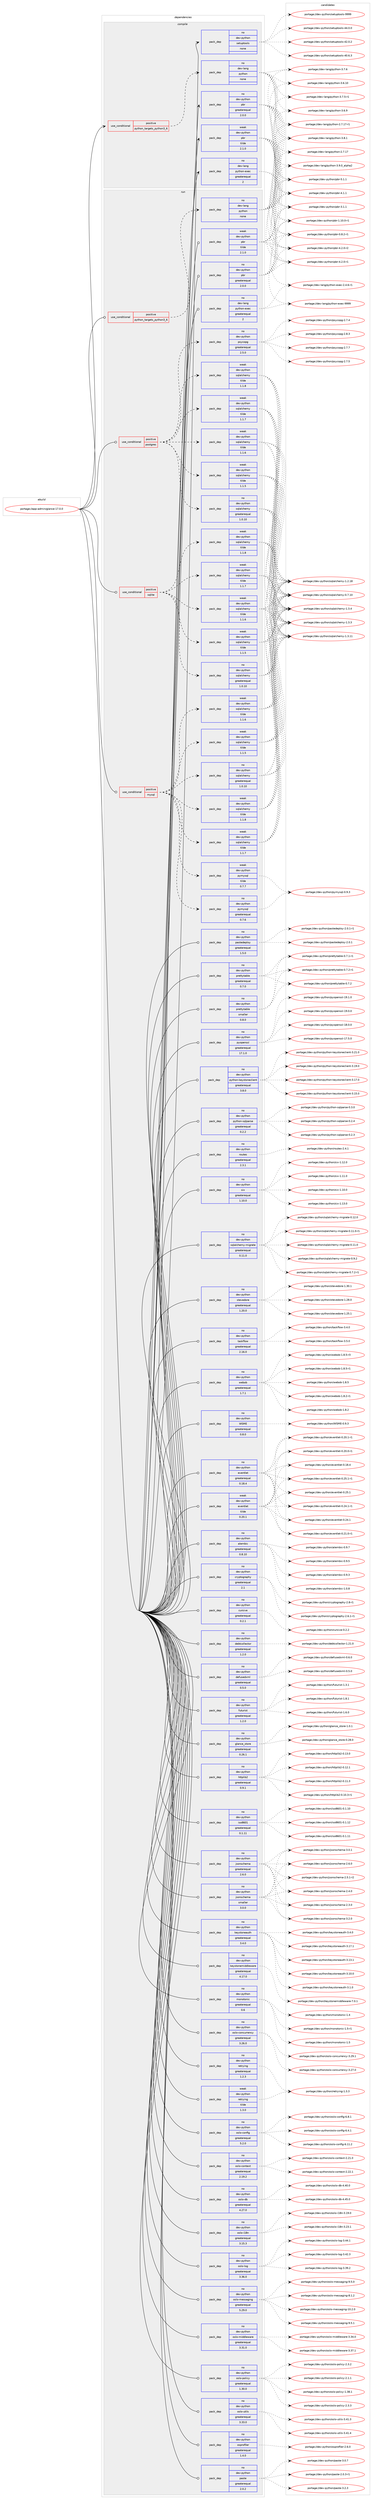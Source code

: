 digraph prolog {

# *************
# Graph options
# *************

newrank=true;
concentrate=true;
compound=true;
graph [rankdir=LR,fontname=Helvetica,fontsize=10,ranksep=1.5];#, ranksep=2.5, nodesep=0.2];
edge  [arrowhead=vee];
node  [fontname=Helvetica,fontsize=10];

# **********
# The ebuild
# **********

subgraph cluster_leftcol {
color=gray;
rank=same;
label=<<i>ebuild</i>>;
id [label="portage://app-admin/glance-17.0.0", color=red, width=4, href="../app-admin/glance-17.0.0.svg"];
}

# ****************
# The dependencies
# ****************

subgraph cluster_midcol {
color=gray;
label=<<i>dependencies</i>>;
subgraph cluster_compile {
fillcolor="#eeeeee";
style=filled;
label=<<i>compile</i>>;
subgraph cond155051 {
dependency655918 [label=<<TABLE BORDER="0" CELLBORDER="1" CELLSPACING="0" CELLPADDING="4"><TR><TD ROWSPAN="3" CELLPADDING="10">use_conditional</TD></TR><TR><TD>positive</TD></TR><TR><TD>python_targets_python3_6</TD></TR></TABLE>>, shape=none, color=red];
subgraph pack492144 {
dependency655919 [label=<<TABLE BORDER="0" CELLBORDER="1" CELLSPACING="0" CELLPADDING="4" WIDTH="220"><TR><TD ROWSPAN="6" CELLPADDING="30">pack_dep</TD></TR><TR><TD WIDTH="110">no</TD></TR><TR><TD>dev-lang</TD></TR><TR><TD>python</TD></TR><TR><TD>none</TD></TR><TR><TD></TD></TR></TABLE>>, shape=none, color=blue];
}
dependency655918:e -> dependency655919:w [weight=20,style="dashed",arrowhead="vee"];
}
id:e -> dependency655918:w [weight=20,style="solid",arrowhead="vee"];
subgraph pack492145 {
dependency655920 [label=<<TABLE BORDER="0" CELLBORDER="1" CELLSPACING="0" CELLPADDING="4" WIDTH="220"><TR><TD ROWSPAN="6" CELLPADDING="30">pack_dep</TD></TR><TR><TD WIDTH="110">no</TD></TR><TR><TD>dev-lang</TD></TR><TR><TD>python-exec</TD></TR><TR><TD>greaterequal</TD></TR><TR><TD>2</TD></TR></TABLE>>, shape=none, color=blue];
}
id:e -> dependency655920:w [weight=20,style="solid",arrowhead="vee"];
subgraph pack492146 {
dependency655921 [label=<<TABLE BORDER="0" CELLBORDER="1" CELLSPACING="0" CELLPADDING="4" WIDTH="220"><TR><TD ROWSPAN="6" CELLPADDING="30">pack_dep</TD></TR><TR><TD WIDTH="110">no</TD></TR><TR><TD>dev-python</TD></TR><TR><TD>pbr</TD></TR><TR><TD>greaterequal</TD></TR><TR><TD>2.0.0</TD></TR></TABLE>>, shape=none, color=blue];
}
id:e -> dependency655921:w [weight=20,style="solid",arrowhead="vee"];
subgraph pack492147 {
dependency655922 [label=<<TABLE BORDER="0" CELLBORDER="1" CELLSPACING="0" CELLPADDING="4" WIDTH="220"><TR><TD ROWSPAN="6" CELLPADDING="30">pack_dep</TD></TR><TR><TD WIDTH="110">no</TD></TR><TR><TD>dev-python</TD></TR><TR><TD>setuptools</TD></TR><TR><TD>none</TD></TR><TR><TD></TD></TR></TABLE>>, shape=none, color=blue];
}
id:e -> dependency655922:w [weight=20,style="solid",arrowhead="vee"];
subgraph pack492148 {
dependency655923 [label=<<TABLE BORDER="0" CELLBORDER="1" CELLSPACING="0" CELLPADDING="4" WIDTH="220"><TR><TD ROWSPAN="6" CELLPADDING="30">pack_dep</TD></TR><TR><TD WIDTH="110">weak</TD></TR><TR><TD>dev-python</TD></TR><TR><TD>pbr</TD></TR><TR><TD>tilde</TD></TR><TR><TD>2.1.0</TD></TR></TABLE>>, shape=none, color=blue];
}
id:e -> dependency655923:w [weight=20,style="solid",arrowhead="vee"];
}
subgraph cluster_compileandrun {
fillcolor="#eeeeee";
style=filled;
label=<<i>compile and run</i>>;
}
subgraph cluster_run {
fillcolor="#eeeeee";
style=filled;
label=<<i>run</i>>;
subgraph cond155052 {
dependency655924 [label=<<TABLE BORDER="0" CELLBORDER="1" CELLSPACING="0" CELLPADDING="4"><TR><TD ROWSPAN="3" CELLPADDING="10">use_conditional</TD></TR><TR><TD>positive</TD></TR><TR><TD>mysql</TD></TR></TABLE>>, shape=none, color=red];
subgraph pack492149 {
dependency655925 [label=<<TABLE BORDER="0" CELLBORDER="1" CELLSPACING="0" CELLPADDING="4" WIDTH="220"><TR><TD ROWSPAN="6" CELLPADDING="30">pack_dep</TD></TR><TR><TD WIDTH="110">no</TD></TR><TR><TD>dev-python</TD></TR><TR><TD>pymysql</TD></TR><TR><TD>greaterequal</TD></TR><TR><TD>0.7.6</TD></TR></TABLE>>, shape=none, color=blue];
}
dependency655924:e -> dependency655925:w [weight=20,style="dashed",arrowhead="vee"];
subgraph pack492150 {
dependency655926 [label=<<TABLE BORDER="0" CELLBORDER="1" CELLSPACING="0" CELLPADDING="4" WIDTH="220"><TR><TD ROWSPAN="6" CELLPADDING="30">pack_dep</TD></TR><TR><TD WIDTH="110">weak</TD></TR><TR><TD>dev-python</TD></TR><TR><TD>pymysql</TD></TR><TR><TD>tilde</TD></TR><TR><TD>0.7.7</TD></TR></TABLE>>, shape=none, color=blue];
}
dependency655924:e -> dependency655926:w [weight=20,style="dashed",arrowhead="vee"];
subgraph pack492151 {
dependency655927 [label=<<TABLE BORDER="0" CELLBORDER="1" CELLSPACING="0" CELLPADDING="4" WIDTH="220"><TR><TD ROWSPAN="6" CELLPADDING="30">pack_dep</TD></TR><TR><TD WIDTH="110">no</TD></TR><TR><TD>dev-python</TD></TR><TR><TD>sqlalchemy</TD></TR><TR><TD>greaterequal</TD></TR><TR><TD>1.0.10</TD></TR></TABLE>>, shape=none, color=blue];
}
dependency655924:e -> dependency655927:w [weight=20,style="dashed",arrowhead="vee"];
subgraph pack492152 {
dependency655928 [label=<<TABLE BORDER="0" CELLBORDER="1" CELLSPACING="0" CELLPADDING="4" WIDTH="220"><TR><TD ROWSPAN="6" CELLPADDING="30">pack_dep</TD></TR><TR><TD WIDTH="110">weak</TD></TR><TR><TD>dev-python</TD></TR><TR><TD>sqlalchemy</TD></TR><TR><TD>tilde</TD></TR><TR><TD>1.1.5</TD></TR></TABLE>>, shape=none, color=blue];
}
dependency655924:e -> dependency655928:w [weight=20,style="dashed",arrowhead="vee"];
subgraph pack492153 {
dependency655929 [label=<<TABLE BORDER="0" CELLBORDER="1" CELLSPACING="0" CELLPADDING="4" WIDTH="220"><TR><TD ROWSPAN="6" CELLPADDING="30">pack_dep</TD></TR><TR><TD WIDTH="110">weak</TD></TR><TR><TD>dev-python</TD></TR><TR><TD>sqlalchemy</TD></TR><TR><TD>tilde</TD></TR><TR><TD>1.1.6</TD></TR></TABLE>>, shape=none, color=blue];
}
dependency655924:e -> dependency655929:w [weight=20,style="dashed",arrowhead="vee"];
subgraph pack492154 {
dependency655930 [label=<<TABLE BORDER="0" CELLBORDER="1" CELLSPACING="0" CELLPADDING="4" WIDTH="220"><TR><TD ROWSPAN="6" CELLPADDING="30">pack_dep</TD></TR><TR><TD WIDTH="110">weak</TD></TR><TR><TD>dev-python</TD></TR><TR><TD>sqlalchemy</TD></TR><TR><TD>tilde</TD></TR><TR><TD>1.1.7</TD></TR></TABLE>>, shape=none, color=blue];
}
dependency655924:e -> dependency655930:w [weight=20,style="dashed",arrowhead="vee"];
subgraph pack492155 {
dependency655931 [label=<<TABLE BORDER="0" CELLBORDER="1" CELLSPACING="0" CELLPADDING="4" WIDTH="220"><TR><TD ROWSPAN="6" CELLPADDING="30">pack_dep</TD></TR><TR><TD WIDTH="110">weak</TD></TR><TR><TD>dev-python</TD></TR><TR><TD>sqlalchemy</TD></TR><TR><TD>tilde</TD></TR><TR><TD>1.1.8</TD></TR></TABLE>>, shape=none, color=blue];
}
dependency655924:e -> dependency655931:w [weight=20,style="dashed",arrowhead="vee"];
}
id:e -> dependency655924:w [weight=20,style="solid",arrowhead="odot"];
subgraph cond155053 {
dependency655932 [label=<<TABLE BORDER="0" CELLBORDER="1" CELLSPACING="0" CELLPADDING="4"><TR><TD ROWSPAN="3" CELLPADDING="10">use_conditional</TD></TR><TR><TD>positive</TD></TR><TR><TD>postgres</TD></TR></TABLE>>, shape=none, color=red];
subgraph pack492156 {
dependency655933 [label=<<TABLE BORDER="0" CELLBORDER="1" CELLSPACING="0" CELLPADDING="4" WIDTH="220"><TR><TD ROWSPAN="6" CELLPADDING="30">pack_dep</TD></TR><TR><TD WIDTH="110">no</TD></TR><TR><TD>dev-python</TD></TR><TR><TD>psycopg</TD></TR><TR><TD>greaterequal</TD></TR><TR><TD>2.5.0</TD></TR></TABLE>>, shape=none, color=blue];
}
dependency655932:e -> dependency655933:w [weight=20,style="dashed",arrowhead="vee"];
subgraph pack492157 {
dependency655934 [label=<<TABLE BORDER="0" CELLBORDER="1" CELLSPACING="0" CELLPADDING="4" WIDTH="220"><TR><TD ROWSPAN="6" CELLPADDING="30">pack_dep</TD></TR><TR><TD WIDTH="110">no</TD></TR><TR><TD>dev-python</TD></TR><TR><TD>sqlalchemy</TD></TR><TR><TD>greaterequal</TD></TR><TR><TD>1.0.10</TD></TR></TABLE>>, shape=none, color=blue];
}
dependency655932:e -> dependency655934:w [weight=20,style="dashed",arrowhead="vee"];
subgraph pack492158 {
dependency655935 [label=<<TABLE BORDER="0" CELLBORDER="1" CELLSPACING="0" CELLPADDING="4" WIDTH="220"><TR><TD ROWSPAN="6" CELLPADDING="30">pack_dep</TD></TR><TR><TD WIDTH="110">weak</TD></TR><TR><TD>dev-python</TD></TR><TR><TD>sqlalchemy</TD></TR><TR><TD>tilde</TD></TR><TR><TD>1.1.5</TD></TR></TABLE>>, shape=none, color=blue];
}
dependency655932:e -> dependency655935:w [weight=20,style="dashed",arrowhead="vee"];
subgraph pack492159 {
dependency655936 [label=<<TABLE BORDER="0" CELLBORDER="1" CELLSPACING="0" CELLPADDING="4" WIDTH="220"><TR><TD ROWSPAN="6" CELLPADDING="30">pack_dep</TD></TR><TR><TD WIDTH="110">weak</TD></TR><TR><TD>dev-python</TD></TR><TR><TD>sqlalchemy</TD></TR><TR><TD>tilde</TD></TR><TR><TD>1.1.6</TD></TR></TABLE>>, shape=none, color=blue];
}
dependency655932:e -> dependency655936:w [weight=20,style="dashed",arrowhead="vee"];
subgraph pack492160 {
dependency655937 [label=<<TABLE BORDER="0" CELLBORDER="1" CELLSPACING="0" CELLPADDING="4" WIDTH="220"><TR><TD ROWSPAN="6" CELLPADDING="30">pack_dep</TD></TR><TR><TD WIDTH="110">weak</TD></TR><TR><TD>dev-python</TD></TR><TR><TD>sqlalchemy</TD></TR><TR><TD>tilde</TD></TR><TR><TD>1.1.7</TD></TR></TABLE>>, shape=none, color=blue];
}
dependency655932:e -> dependency655937:w [weight=20,style="dashed",arrowhead="vee"];
subgraph pack492161 {
dependency655938 [label=<<TABLE BORDER="0" CELLBORDER="1" CELLSPACING="0" CELLPADDING="4" WIDTH="220"><TR><TD ROWSPAN="6" CELLPADDING="30">pack_dep</TD></TR><TR><TD WIDTH="110">weak</TD></TR><TR><TD>dev-python</TD></TR><TR><TD>sqlalchemy</TD></TR><TR><TD>tilde</TD></TR><TR><TD>1.1.8</TD></TR></TABLE>>, shape=none, color=blue];
}
dependency655932:e -> dependency655938:w [weight=20,style="dashed",arrowhead="vee"];
}
id:e -> dependency655932:w [weight=20,style="solid",arrowhead="odot"];
subgraph cond155054 {
dependency655939 [label=<<TABLE BORDER="0" CELLBORDER="1" CELLSPACING="0" CELLPADDING="4"><TR><TD ROWSPAN="3" CELLPADDING="10">use_conditional</TD></TR><TR><TD>positive</TD></TR><TR><TD>python_targets_python3_6</TD></TR></TABLE>>, shape=none, color=red];
subgraph pack492162 {
dependency655940 [label=<<TABLE BORDER="0" CELLBORDER="1" CELLSPACING="0" CELLPADDING="4" WIDTH="220"><TR><TD ROWSPAN="6" CELLPADDING="30">pack_dep</TD></TR><TR><TD WIDTH="110">no</TD></TR><TR><TD>dev-lang</TD></TR><TR><TD>python</TD></TR><TR><TD>none</TD></TR><TR><TD></TD></TR></TABLE>>, shape=none, color=blue];
}
dependency655939:e -> dependency655940:w [weight=20,style="dashed",arrowhead="vee"];
}
id:e -> dependency655939:w [weight=20,style="solid",arrowhead="odot"];
subgraph cond155055 {
dependency655941 [label=<<TABLE BORDER="0" CELLBORDER="1" CELLSPACING="0" CELLPADDING="4"><TR><TD ROWSPAN="3" CELLPADDING="10">use_conditional</TD></TR><TR><TD>positive</TD></TR><TR><TD>sqlite</TD></TR></TABLE>>, shape=none, color=red];
subgraph pack492163 {
dependency655942 [label=<<TABLE BORDER="0" CELLBORDER="1" CELLSPACING="0" CELLPADDING="4" WIDTH="220"><TR><TD ROWSPAN="6" CELLPADDING="30">pack_dep</TD></TR><TR><TD WIDTH="110">no</TD></TR><TR><TD>dev-python</TD></TR><TR><TD>sqlalchemy</TD></TR><TR><TD>greaterequal</TD></TR><TR><TD>1.0.10</TD></TR></TABLE>>, shape=none, color=blue];
}
dependency655941:e -> dependency655942:w [weight=20,style="dashed",arrowhead="vee"];
subgraph pack492164 {
dependency655943 [label=<<TABLE BORDER="0" CELLBORDER="1" CELLSPACING="0" CELLPADDING="4" WIDTH="220"><TR><TD ROWSPAN="6" CELLPADDING="30">pack_dep</TD></TR><TR><TD WIDTH="110">weak</TD></TR><TR><TD>dev-python</TD></TR><TR><TD>sqlalchemy</TD></TR><TR><TD>tilde</TD></TR><TR><TD>1.1.5</TD></TR></TABLE>>, shape=none, color=blue];
}
dependency655941:e -> dependency655943:w [weight=20,style="dashed",arrowhead="vee"];
subgraph pack492165 {
dependency655944 [label=<<TABLE BORDER="0" CELLBORDER="1" CELLSPACING="0" CELLPADDING="4" WIDTH="220"><TR><TD ROWSPAN="6" CELLPADDING="30">pack_dep</TD></TR><TR><TD WIDTH="110">weak</TD></TR><TR><TD>dev-python</TD></TR><TR><TD>sqlalchemy</TD></TR><TR><TD>tilde</TD></TR><TR><TD>1.1.6</TD></TR></TABLE>>, shape=none, color=blue];
}
dependency655941:e -> dependency655944:w [weight=20,style="dashed",arrowhead="vee"];
subgraph pack492166 {
dependency655945 [label=<<TABLE BORDER="0" CELLBORDER="1" CELLSPACING="0" CELLPADDING="4" WIDTH="220"><TR><TD ROWSPAN="6" CELLPADDING="30">pack_dep</TD></TR><TR><TD WIDTH="110">weak</TD></TR><TR><TD>dev-python</TD></TR><TR><TD>sqlalchemy</TD></TR><TR><TD>tilde</TD></TR><TR><TD>1.1.7</TD></TR></TABLE>>, shape=none, color=blue];
}
dependency655941:e -> dependency655945:w [weight=20,style="dashed",arrowhead="vee"];
subgraph pack492167 {
dependency655946 [label=<<TABLE BORDER="0" CELLBORDER="1" CELLSPACING="0" CELLPADDING="4" WIDTH="220"><TR><TD ROWSPAN="6" CELLPADDING="30">pack_dep</TD></TR><TR><TD WIDTH="110">weak</TD></TR><TR><TD>dev-python</TD></TR><TR><TD>sqlalchemy</TD></TR><TR><TD>tilde</TD></TR><TR><TD>1.1.8</TD></TR></TABLE>>, shape=none, color=blue];
}
dependency655941:e -> dependency655946:w [weight=20,style="dashed",arrowhead="vee"];
}
id:e -> dependency655941:w [weight=20,style="solid",arrowhead="odot"];
subgraph pack492168 {
dependency655947 [label=<<TABLE BORDER="0" CELLBORDER="1" CELLSPACING="0" CELLPADDING="4" WIDTH="220"><TR><TD ROWSPAN="6" CELLPADDING="30">pack_dep</TD></TR><TR><TD WIDTH="110">no</TD></TR><TR><TD>dev-lang</TD></TR><TR><TD>python-exec</TD></TR><TR><TD>greaterequal</TD></TR><TR><TD>2</TD></TR></TABLE>>, shape=none, color=blue];
}
id:e -> dependency655947:w [weight=20,style="solid",arrowhead="odot"];
subgraph pack492169 {
dependency655948 [label=<<TABLE BORDER="0" CELLBORDER="1" CELLSPACING="0" CELLPADDING="4" WIDTH="220"><TR><TD ROWSPAN="6" CELLPADDING="30">pack_dep</TD></TR><TR><TD WIDTH="110">no</TD></TR><TR><TD>dev-python</TD></TR><TR><TD>WSME</TD></TR><TR><TD>greaterequal</TD></TR><TR><TD>0.8.0</TD></TR></TABLE>>, shape=none, color=blue];
}
id:e -> dependency655948:w [weight=20,style="solid",arrowhead="odot"];
subgraph pack492170 {
dependency655949 [label=<<TABLE BORDER="0" CELLBORDER="1" CELLSPACING="0" CELLPADDING="4" WIDTH="220"><TR><TD ROWSPAN="6" CELLPADDING="30">pack_dep</TD></TR><TR><TD WIDTH="110">no</TD></TR><TR><TD>dev-python</TD></TR><TR><TD>alembic</TD></TR><TR><TD>greaterequal</TD></TR><TR><TD>0.8.10</TD></TR></TABLE>>, shape=none, color=blue];
}
id:e -> dependency655949:w [weight=20,style="solid",arrowhead="odot"];
subgraph pack492171 {
dependency655950 [label=<<TABLE BORDER="0" CELLBORDER="1" CELLSPACING="0" CELLPADDING="4" WIDTH="220"><TR><TD ROWSPAN="6" CELLPADDING="30">pack_dep</TD></TR><TR><TD WIDTH="110">no</TD></TR><TR><TD>dev-python</TD></TR><TR><TD>cryptography</TD></TR><TR><TD>greaterequal</TD></TR><TR><TD>2.1</TD></TR></TABLE>>, shape=none, color=blue];
}
id:e -> dependency655950:w [weight=20,style="solid",arrowhead="odot"];
subgraph pack492172 {
dependency655951 [label=<<TABLE BORDER="0" CELLBORDER="1" CELLSPACING="0" CELLPADDING="4" WIDTH="220"><TR><TD ROWSPAN="6" CELLPADDING="30">pack_dep</TD></TR><TR><TD WIDTH="110">no</TD></TR><TR><TD>dev-python</TD></TR><TR><TD>cursive</TD></TR><TR><TD>greaterequal</TD></TR><TR><TD>0.2.1</TD></TR></TABLE>>, shape=none, color=blue];
}
id:e -> dependency655951:w [weight=20,style="solid",arrowhead="odot"];
subgraph pack492173 {
dependency655952 [label=<<TABLE BORDER="0" CELLBORDER="1" CELLSPACING="0" CELLPADDING="4" WIDTH="220"><TR><TD ROWSPAN="6" CELLPADDING="30">pack_dep</TD></TR><TR><TD WIDTH="110">no</TD></TR><TR><TD>dev-python</TD></TR><TR><TD>debtcollector</TD></TR><TR><TD>greaterequal</TD></TR><TR><TD>1.2.0</TD></TR></TABLE>>, shape=none, color=blue];
}
id:e -> dependency655952:w [weight=20,style="solid",arrowhead="odot"];
subgraph pack492174 {
dependency655953 [label=<<TABLE BORDER="0" CELLBORDER="1" CELLSPACING="0" CELLPADDING="4" WIDTH="220"><TR><TD ROWSPAN="6" CELLPADDING="30">pack_dep</TD></TR><TR><TD WIDTH="110">no</TD></TR><TR><TD>dev-python</TD></TR><TR><TD>defusedxml</TD></TR><TR><TD>greaterequal</TD></TR><TR><TD>0.5.0</TD></TR></TABLE>>, shape=none, color=blue];
}
id:e -> dependency655953:w [weight=20,style="solid",arrowhead="odot"];
subgraph pack492175 {
dependency655954 [label=<<TABLE BORDER="0" CELLBORDER="1" CELLSPACING="0" CELLPADDING="4" WIDTH="220"><TR><TD ROWSPAN="6" CELLPADDING="30">pack_dep</TD></TR><TR><TD WIDTH="110">no</TD></TR><TR><TD>dev-python</TD></TR><TR><TD>eventlet</TD></TR><TR><TD>greaterequal</TD></TR><TR><TD>0.18.4</TD></TR></TABLE>>, shape=none, color=blue];
}
id:e -> dependency655954:w [weight=20,style="solid",arrowhead="odot"];
subgraph pack492176 {
dependency655955 [label=<<TABLE BORDER="0" CELLBORDER="1" CELLSPACING="0" CELLPADDING="4" WIDTH="220"><TR><TD ROWSPAN="6" CELLPADDING="30">pack_dep</TD></TR><TR><TD WIDTH="110">no</TD></TR><TR><TD>dev-python</TD></TR><TR><TD>futurist</TD></TR><TR><TD>greaterequal</TD></TR><TR><TD>1.2.0</TD></TR></TABLE>>, shape=none, color=blue];
}
id:e -> dependency655955:w [weight=20,style="solid",arrowhead="odot"];
subgraph pack492177 {
dependency655956 [label=<<TABLE BORDER="0" CELLBORDER="1" CELLSPACING="0" CELLPADDING="4" WIDTH="220"><TR><TD ROWSPAN="6" CELLPADDING="30">pack_dep</TD></TR><TR><TD WIDTH="110">no</TD></TR><TR><TD>dev-python</TD></TR><TR><TD>glance_store</TD></TR><TR><TD>greaterequal</TD></TR><TR><TD>0.26.1</TD></TR></TABLE>>, shape=none, color=blue];
}
id:e -> dependency655956:w [weight=20,style="solid",arrowhead="odot"];
subgraph pack492178 {
dependency655957 [label=<<TABLE BORDER="0" CELLBORDER="1" CELLSPACING="0" CELLPADDING="4" WIDTH="220"><TR><TD ROWSPAN="6" CELLPADDING="30">pack_dep</TD></TR><TR><TD WIDTH="110">no</TD></TR><TR><TD>dev-python</TD></TR><TR><TD>httplib2</TD></TR><TR><TD>greaterequal</TD></TR><TR><TD>0.9.1</TD></TR></TABLE>>, shape=none, color=blue];
}
id:e -> dependency655957:w [weight=20,style="solid",arrowhead="odot"];
subgraph pack492179 {
dependency655958 [label=<<TABLE BORDER="0" CELLBORDER="1" CELLSPACING="0" CELLPADDING="4" WIDTH="220"><TR><TD ROWSPAN="6" CELLPADDING="30">pack_dep</TD></TR><TR><TD WIDTH="110">no</TD></TR><TR><TD>dev-python</TD></TR><TR><TD>iso8601</TD></TR><TR><TD>greaterequal</TD></TR><TR><TD>0.1.11</TD></TR></TABLE>>, shape=none, color=blue];
}
id:e -> dependency655958:w [weight=20,style="solid",arrowhead="odot"];
subgraph pack492180 {
dependency655959 [label=<<TABLE BORDER="0" CELLBORDER="1" CELLSPACING="0" CELLPADDING="4" WIDTH="220"><TR><TD ROWSPAN="6" CELLPADDING="30">pack_dep</TD></TR><TR><TD WIDTH="110">no</TD></TR><TR><TD>dev-python</TD></TR><TR><TD>jsonschema</TD></TR><TR><TD>greaterequal</TD></TR><TR><TD>2.6.0</TD></TR></TABLE>>, shape=none, color=blue];
}
id:e -> dependency655959:w [weight=20,style="solid",arrowhead="odot"];
subgraph pack492181 {
dependency655960 [label=<<TABLE BORDER="0" CELLBORDER="1" CELLSPACING="0" CELLPADDING="4" WIDTH="220"><TR><TD ROWSPAN="6" CELLPADDING="30">pack_dep</TD></TR><TR><TD WIDTH="110">no</TD></TR><TR><TD>dev-python</TD></TR><TR><TD>jsonschema</TD></TR><TR><TD>smaller</TD></TR><TR><TD>3.0.0</TD></TR></TABLE>>, shape=none, color=blue];
}
id:e -> dependency655960:w [weight=20,style="solid",arrowhead="odot"];
subgraph pack492182 {
dependency655961 [label=<<TABLE BORDER="0" CELLBORDER="1" CELLSPACING="0" CELLPADDING="4" WIDTH="220"><TR><TD ROWSPAN="6" CELLPADDING="30">pack_dep</TD></TR><TR><TD WIDTH="110">no</TD></TR><TR><TD>dev-python</TD></TR><TR><TD>keystoneauth</TD></TR><TR><TD>greaterequal</TD></TR><TR><TD>3.4.0</TD></TR></TABLE>>, shape=none, color=blue];
}
id:e -> dependency655961:w [weight=20,style="solid",arrowhead="odot"];
subgraph pack492183 {
dependency655962 [label=<<TABLE BORDER="0" CELLBORDER="1" CELLSPACING="0" CELLPADDING="4" WIDTH="220"><TR><TD ROWSPAN="6" CELLPADDING="30">pack_dep</TD></TR><TR><TD WIDTH="110">no</TD></TR><TR><TD>dev-python</TD></TR><TR><TD>keystonemiddleware</TD></TR><TR><TD>greaterequal</TD></TR><TR><TD>4.17.0</TD></TR></TABLE>>, shape=none, color=blue];
}
id:e -> dependency655962:w [weight=20,style="solid",arrowhead="odot"];
subgraph pack492184 {
dependency655963 [label=<<TABLE BORDER="0" CELLBORDER="1" CELLSPACING="0" CELLPADDING="4" WIDTH="220"><TR><TD ROWSPAN="6" CELLPADDING="30">pack_dep</TD></TR><TR><TD WIDTH="110">no</TD></TR><TR><TD>dev-python</TD></TR><TR><TD>monotonic</TD></TR><TR><TD>greaterequal</TD></TR><TR><TD>0.6</TD></TR></TABLE>>, shape=none, color=blue];
}
id:e -> dependency655963:w [weight=20,style="solid",arrowhead="odot"];
subgraph pack492185 {
dependency655964 [label=<<TABLE BORDER="0" CELLBORDER="1" CELLSPACING="0" CELLPADDING="4" WIDTH="220"><TR><TD ROWSPAN="6" CELLPADDING="30">pack_dep</TD></TR><TR><TD WIDTH="110">no</TD></TR><TR><TD>dev-python</TD></TR><TR><TD>oslo-concurrency</TD></TR><TR><TD>greaterequal</TD></TR><TR><TD>3.26.0</TD></TR></TABLE>>, shape=none, color=blue];
}
id:e -> dependency655964:w [weight=20,style="solid",arrowhead="odot"];
subgraph pack492186 {
dependency655965 [label=<<TABLE BORDER="0" CELLBORDER="1" CELLSPACING="0" CELLPADDING="4" WIDTH="220"><TR><TD ROWSPAN="6" CELLPADDING="30">pack_dep</TD></TR><TR><TD WIDTH="110">no</TD></TR><TR><TD>dev-python</TD></TR><TR><TD>oslo-config</TD></TR><TR><TD>greaterequal</TD></TR><TR><TD>5.2.0</TD></TR></TABLE>>, shape=none, color=blue];
}
id:e -> dependency655965:w [weight=20,style="solid",arrowhead="odot"];
subgraph pack492187 {
dependency655966 [label=<<TABLE BORDER="0" CELLBORDER="1" CELLSPACING="0" CELLPADDING="4" WIDTH="220"><TR><TD ROWSPAN="6" CELLPADDING="30">pack_dep</TD></TR><TR><TD WIDTH="110">no</TD></TR><TR><TD>dev-python</TD></TR><TR><TD>oslo-context</TD></TR><TR><TD>greaterequal</TD></TR><TR><TD>2.19.2</TD></TR></TABLE>>, shape=none, color=blue];
}
id:e -> dependency655966:w [weight=20,style="solid",arrowhead="odot"];
subgraph pack492188 {
dependency655967 [label=<<TABLE BORDER="0" CELLBORDER="1" CELLSPACING="0" CELLPADDING="4" WIDTH="220"><TR><TD ROWSPAN="6" CELLPADDING="30">pack_dep</TD></TR><TR><TD WIDTH="110">no</TD></TR><TR><TD>dev-python</TD></TR><TR><TD>oslo-db</TD></TR><TR><TD>greaterequal</TD></TR><TR><TD>4.27.0</TD></TR></TABLE>>, shape=none, color=blue];
}
id:e -> dependency655967:w [weight=20,style="solid",arrowhead="odot"];
subgraph pack492189 {
dependency655968 [label=<<TABLE BORDER="0" CELLBORDER="1" CELLSPACING="0" CELLPADDING="4" WIDTH="220"><TR><TD ROWSPAN="6" CELLPADDING="30">pack_dep</TD></TR><TR><TD WIDTH="110">no</TD></TR><TR><TD>dev-python</TD></TR><TR><TD>oslo-i18n</TD></TR><TR><TD>greaterequal</TD></TR><TR><TD>3.15.3</TD></TR></TABLE>>, shape=none, color=blue];
}
id:e -> dependency655968:w [weight=20,style="solid",arrowhead="odot"];
subgraph pack492190 {
dependency655969 [label=<<TABLE BORDER="0" CELLBORDER="1" CELLSPACING="0" CELLPADDING="4" WIDTH="220"><TR><TD ROWSPAN="6" CELLPADDING="30">pack_dep</TD></TR><TR><TD WIDTH="110">no</TD></TR><TR><TD>dev-python</TD></TR><TR><TD>oslo-log</TD></TR><TR><TD>greaterequal</TD></TR><TR><TD>3.36.0</TD></TR></TABLE>>, shape=none, color=blue];
}
id:e -> dependency655969:w [weight=20,style="solid",arrowhead="odot"];
subgraph pack492191 {
dependency655970 [label=<<TABLE BORDER="0" CELLBORDER="1" CELLSPACING="0" CELLPADDING="4" WIDTH="220"><TR><TD ROWSPAN="6" CELLPADDING="30">pack_dep</TD></TR><TR><TD WIDTH="110">no</TD></TR><TR><TD>dev-python</TD></TR><TR><TD>oslo-messaging</TD></TR><TR><TD>greaterequal</TD></TR><TR><TD>5.29.0</TD></TR></TABLE>>, shape=none, color=blue];
}
id:e -> dependency655970:w [weight=20,style="solid",arrowhead="odot"];
subgraph pack492192 {
dependency655971 [label=<<TABLE BORDER="0" CELLBORDER="1" CELLSPACING="0" CELLPADDING="4" WIDTH="220"><TR><TD ROWSPAN="6" CELLPADDING="30">pack_dep</TD></TR><TR><TD WIDTH="110">no</TD></TR><TR><TD>dev-python</TD></TR><TR><TD>oslo-middleware</TD></TR><TR><TD>greaterequal</TD></TR><TR><TD>3.31.0</TD></TR></TABLE>>, shape=none, color=blue];
}
id:e -> dependency655971:w [weight=20,style="solid",arrowhead="odot"];
subgraph pack492193 {
dependency655972 [label=<<TABLE BORDER="0" CELLBORDER="1" CELLSPACING="0" CELLPADDING="4" WIDTH="220"><TR><TD ROWSPAN="6" CELLPADDING="30">pack_dep</TD></TR><TR><TD WIDTH="110">no</TD></TR><TR><TD>dev-python</TD></TR><TR><TD>oslo-policy</TD></TR><TR><TD>greaterequal</TD></TR><TR><TD>1.30.0</TD></TR></TABLE>>, shape=none, color=blue];
}
id:e -> dependency655972:w [weight=20,style="solid",arrowhead="odot"];
subgraph pack492194 {
dependency655973 [label=<<TABLE BORDER="0" CELLBORDER="1" CELLSPACING="0" CELLPADDING="4" WIDTH="220"><TR><TD ROWSPAN="6" CELLPADDING="30">pack_dep</TD></TR><TR><TD WIDTH="110">no</TD></TR><TR><TD>dev-python</TD></TR><TR><TD>oslo-utils</TD></TR><TR><TD>greaterequal</TD></TR><TR><TD>3.33.0</TD></TR></TABLE>>, shape=none, color=blue];
}
id:e -> dependency655973:w [weight=20,style="solid",arrowhead="odot"];
subgraph pack492195 {
dependency655974 [label=<<TABLE BORDER="0" CELLBORDER="1" CELLSPACING="0" CELLPADDING="4" WIDTH="220"><TR><TD ROWSPAN="6" CELLPADDING="30">pack_dep</TD></TR><TR><TD WIDTH="110">no</TD></TR><TR><TD>dev-python</TD></TR><TR><TD>osprofiler</TD></TR><TR><TD>greaterequal</TD></TR><TR><TD>1.4.0</TD></TR></TABLE>>, shape=none, color=blue];
}
id:e -> dependency655974:w [weight=20,style="solid",arrowhead="odot"];
subgraph pack492196 {
dependency655975 [label=<<TABLE BORDER="0" CELLBORDER="1" CELLSPACING="0" CELLPADDING="4" WIDTH="220"><TR><TD ROWSPAN="6" CELLPADDING="30">pack_dep</TD></TR><TR><TD WIDTH="110">no</TD></TR><TR><TD>dev-python</TD></TR><TR><TD>paste</TD></TR><TR><TD>greaterequal</TD></TR><TR><TD>2.0.2</TD></TR></TABLE>>, shape=none, color=blue];
}
id:e -> dependency655975:w [weight=20,style="solid",arrowhead="odot"];
subgraph pack492197 {
dependency655976 [label=<<TABLE BORDER="0" CELLBORDER="1" CELLSPACING="0" CELLPADDING="4" WIDTH="220"><TR><TD ROWSPAN="6" CELLPADDING="30">pack_dep</TD></TR><TR><TD WIDTH="110">no</TD></TR><TR><TD>dev-python</TD></TR><TR><TD>pastedeploy</TD></TR><TR><TD>greaterequal</TD></TR><TR><TD>1.5.0</TD></TR></TABLE>>, shape=none, color=blue];
}
id:e -> dependency655976:w [weight=20,style="solid",arrowhead="odot"];
subgraph pack492198 {
dependency655977 [label=<<TABLE BORDER="0" CELLBORDER="1" CELLSPACING="0" CELLPADDING="4" WIDTH="220"><TR><TD ROWSPAN="6" CELLPADDING="30">pack_dep</TD></TR><TR><TD WIDTH="110">no</TD></TR><TR><TD>dev-python</TD></TR><TR><TD>pbr</TD></TR><TR><TD>greaterequal</TD></TR><TR><TD>2.0.0</TD></TR></TABLE>>, shape=none, color=blue];
}
id:e -> dependency655977:w [weight=20,style="solid",arrowhead="odot"];
subgraph pack492199 {
dependency655978 [label=<<TABLE BORDER="0" CELLBORDER="1" CELLSPACING="0" CELLPADDING="4" WIDTH="220"><TR><TD ROWSPAN="6" CELLPADDING="30">pack_dep</TD></TR><TR><TD WIDTH="110">no</TD></TR><TR><TD>dev-python</TD></TR><TR><TD>prettytable</TD></TR><TR><TD>greaterequal</TD></TR><TR><TD>0.7.0</TD></TR></TABLE>>, shape=none, color=blue];
}
id:e -> dependency655978:w [weight=20,style="solid",arrowhead="odot"];
subgraph pack492200 {
dependency655979 [label=<<TABLE BORDER="0" CELLBORDER="1" CELLSPACING="0" CELLPADDING="4" WIDTH="220"><TR><TD ROWSPAN="6" CELLPADDING="30">pack_dep</TD></TR><TR><TD WIDTH="110">no</TD></TR><TR><TD>dev-python</TD></TR><TR><TD>prettytable</TD></TR><TR><TD>smaller</TD></TR><TR><TD>0.8.0</TD></TR></TABLE>>, shape=none, color=blue];
}
id:e -> dependency655979:w [weight=20,style="solid",arrowhead="odot"];
subgraph pack492201 {
dependency655980 [label=<<TABLE BORDER="0" CELLBORDER="1" CELLSPACING="0" CELLPADDING="4" WIDTH="220"><TR><TD ROWSPAN="6" CELLPADDING="30">pack_dep</TD></TR><TR><TD WIDTH="110">no</TD></TR><TR><TD>dev-python</TD></TR><TR><TD>pyopenssl</TD></TR><TR><TD>greaterequal</TD></TR><TR><TD>17.1.0</TD></TR></TABLE>>, shape=none, color=blue];
}
id:e -> dependency655980:w [weight=20,style="solid",arrowhead="odot"];
subgraph pack492202 {
dependency655981 [label=<<TABLE BORDER="0" CELLBORDER="1" CELLSPACING="0" CELLPADDING="4" WIDTH="220"><TR><TD ROWSPAN="6" CELLPADDING="30">pack_dep</TD></TR><TR><TD WIDTH="110">no</TD></TR><TR><TD>dev-python</TD></TR><TR><TD>python-keystoneclient</TD></TR><TR><TD>greaterequal</TD></TR><TR><TD>3.8.0</TD></TR></TABLE>>, shape=none, color=blue];
}
id:e -> dependency655981:w [weight=20,style="solid",arrowhead="odot"];
subgraph pack492203 {
dependency655982 [label=<<TABLE BORDER="0" CELLBORDER="1" CELLSPACING="0" CELLPADDING="4" WIDTH="220"><TR><TD ROWSPAN="6" CELLPADDING="30">pack_dep</TD></TR><TR><TD WIDTH="110">no</TD></TR><TR><TD>dev-python</TD></TR><TR><TD>python-sqlparse</TD></TR><TR><TD>greaterequal</TD></TR><TR><TD>0.2.2</TD></TR></TABLE>>, shape=none, color=blue];
}
id:e -> dependency655982:w [weight=20,style="solid",arrowhead="odot"];
subgraph pack492204 {
dependency655983 [label=<<TABLE BORDER="0" CELLBORDER="1" CELLSPACING="0" CELLPADDING="4" WIDTH="220"><TR><TD ROWSPAN="6" CELLPADDING="30">pack_dep</TD></TR><TR><TD WIDTH="110">no</TD></TR><TR><TD>dev-python</TD></TR><TR><TD>retrying</TD></TR><TR><TD>greaterequal</TD></TR><TR><TD>1.2.3</TD></TR></TABLE>>, shape=none, color=blue];
}
id:e -> dependency655983:w [weight=20,style="solid",arrowhead="odot"];
subgraph pack492205 {
dependency655984 [label=<<TABLE BORDER="0" CELLBORDER="1" CELLSPACING="0" CELLPADDING="4" WIDTH="220"><TR><TD ROWSPAN="6" CELLPADDING="30">pack_dep</TD></TR><TR><TD WIDTH="110">no</TD></TR><TR><TD>dev-python</TD></TR><TR><TD>routes</TD></TR><TR><TD>greaterequal</TD></TR><TR><TD>2.3.1</TD></TR></TABLE>>, shape=none, color=blue];
}
id:e -> dependency655984:w [weight=20,style="solid",arrowhead="odot"];
subgraph pack492206 {
dependency655985 [label=<<TABLE BORDER="0" CELLBORDER="1" CELLSPACING="0" CELLPADDING="4" WIDTH="220"><TR><TD ROWSPAN="6" CELLPADDING="30">pack_dep</TD></TR><TR><TD WIDTH="110">no</TD></TR><TR><TD>dev-python</TD></TR><TR><TD>six</TD></TR><TR><TD>greaterequal</TD></TR><TR><TD>1.10.0</TD></TR></TABLE>>, shape=none, color=blue];
}
id:e -> dependency655985:w [weight=20,style="solid",arrowhead="odot"];
subgraph pack492207 {
dependency655986 [label=<<TABLE BORDER="0" CELLBORDER="1" CELLSPACING="0" CELLPADDING="4" WIDTH="220"><TR><TD ROWSPAN="6" CELLPADDING="30">pack_dep</TD></TR><TR><TD WIDTH="110">no</TD></TR><TR><TD>dev-python</TD></TR><TR><TD>sqlalchemy-migrate</TD></TR><TR><TD>greaterequal</TD></TR><TR><TD>0.11.0</TD></TR></TABLE>>, shape=none, color=blue];
}
id:e -> dependency655986:w [weight=20,style="solid",arrowhead="odot"];
subgraph pack492208 {
dependency655987 [label=<<TABLE BORDER="0" CELLBORDER="1" CELLSPACING="0" CELLPADDING="4" WIDTH="220"><TR><TD ROWSPAN="6" CELLPADDING="30">pack_dep</TD></TR><TR><TD WIDTH="110">no</TD></TR><TR><TD>dev-python</TD></TR><TR><TD>stevedore</TD></TR><TR><TD>greaterequal</TD></TR><TR><TD>1.20.0</TD></TR></TABLE>>, shape=none, color=blue];
}
id:e -> dependency655987:w [weight=20,style="solid",arrowhead="odot"];
subgraph pack492209 {
dependency655988 [label=<<TABLE BORDER="0" CELLBORDER="1" CELLSPACING="0" CELLPADDING="4" WIDTH="220"><TR><TD ROWSPAN="6" CELLPADDING="30">pack_dep</TD></TR><TR><TD WIDTH="110">no</TD></TR><TR><TD>dev-python</TD></TR><TR><TD>taskflow</TD></TR><TR><TD>greaterequal</TD></TR><TR><TD>2.16.0</TD></TR></TABLE>>, shape=none, color=blue];
}
id:e -> dependency655988:w [weight=20,style="solid",arrowhead="odot"];
subgraph pack492210 {
dependency655989 [label=<<TABLE BORDER="0" CELLBORDER="1" CELLSPACING="0" CELLPADDING="4" WIDTH="220"><TR><TD ROWSPAN="6" CELLPADDING="30">pack_dep</TD></TR><TR><TD WIDTH="110">no</TD></TR><TR><TD>dev-python</TD></TR><TR><TD>webob</TD></TR><TR><TD>greaterequal</TD></TR><TR><TD>1.7.1</TD></TR></TABLE>>, shape=none, color=blue];
}
id:e -> dependency655989:w [weight=20,style="solid",arrowhead="odot"];
subgraph pack492211 {
dependency655990 [label=<<TABLE BORDER="0" CELLBORDER="1" CELLSPACING="0" CELLPADDING="4" WIDTH="220"><TR><TD ROWSPAN="6" CELLPADDING="30">pack_dep</TD></TR><TR><TD WIDTH="110">weak</TD></TR><TR><TD>dev-python</TD></TR><TR><TD>eventlet</TD></TR><TR><TD>tilde</TD></TR><TR><TD>0.20.1</TD></TR></TABLE>>, shape=none, color=blue];
}
id:e -> dependency655990:w [weight=20,style="solid",arrowhead="odot"];
subgraph pack492212 {
dependency655991 [label=<<TABLE BORDER="0" CELLBORDER="1" CELLSPACING="0" CELLPADDING="4" WIDTH="220"><TR><TD ROWSPAN="6" CELLPADDING="30">pack_dep</TD></TR><TR><TD WIDTH="110">weak</TD></TR><TR><TD>dev-python</TD></TR><TR><TD>pbr</TD></TR><TR><TD>tilde</TD></TR><TR><TD>2.1.0</TD></TR></TABLE>>, shape=none, color=blue];
}
id:e -> dependency655991:w [weight=20,style="solid",arrowhead="odot"];
subgraph pack492213 {
dependency655992 [label=<<TABLE BORDER="0" CELLBORDER="1" CELLSPACING="0" CELLPADDING="4" WIDTH="220"><TR><TD ROWSPAN="6" CELLPADDING="30">pack_dep</TD></TR><TR><TD WIDTH="110">weak</TD></TR><TR><TD>dev-python</TD></TR><TR><TD>retrying</TD></TR><TR><TD>tilde</TD></TR><TR><TD>1.3.0</TD></TR></TABLE>>, shape=none, color=blue];
}
id:e -> dependency655992:w [weight=20,style="solid",arrowhead="odot"];
}
}

# **************
# The candidates
# **************

subgraph cluster_choices {
rank=same;
color=gray;
label=<<i>candidates</i>>;

subgraph choice492144 {
color=black;
nodesep=1;
choice10010111845108971101034711212111610411111045514657464895971081121049750 [label="portage://dev-lang/python-3.9.0_alpha2", color=red, width=4,href="../dev-lang/python-3.9.0_alpha2.svg"];
choice100101118451089711010347112121116104111110455146564649 [label="portage://dev-lang/python-3.8.1", color=red, width=4,href="../dev-lang/python-3.8.1.svg"];
choice100101118451089711010347112121116104111110455146554654 [label="portage://dev-lang/python-3.7.6", color=red, width=4,href="../dev-lang/python-3.7.6.svg"];
choice1001011184510897110103471121211161041111104551465546534511449 [label="portage://dev-lang/python-3.7.5-r1", color=red, width=4,href="../dev-lang/python-3.7.5-r1.svg"];
choice100101118451089711010347112121116104111110455146544657 [label="portage://dev-lang/python-3.6.9", color=red, width=4,href="../dev-lang/python-3.6.9.svg"];
choice10010111845108971101034711212111610411111045514654464948 [label="portage://dev-lang/python-3.6.10", color=red, width=4,href="../dev-lang/python-3.6.10.svg"];
choice100101118451089711010347112121116104111110455046554649554511449 [label="portage://dev-lang/python-2.7.17-r1", color=red, width=4,href="../dev-lang/python-2.7.17-r1.svg"];
choice10010111845108971101034711212111610411111045504655464955 [label="portage://dev-lang/python-2.7.17", color=red, width=4,href="../dev-lang/python-2.7.17.svg"];
dependency655919:e -> choice10010111845108971101034711212111610411111045514657464895971081121049750:w [style=dotted,weight="100"];
dependency655919:e -> choice100101118451089711010347112121116104111110455146564649:w [style=dotted,weight="100"];
dependency655919:e -> choice100101118451089711010347112121116104111110455146554654:w [style=dotted,weight="100"];
dependency655919:e -> choice1001011184510897110103471121211161041111104551465546534511449:w [style=dotted,weight="100"];
dependency655919:e -> choice100101118451089711010347112121116104111110455146544657:w [style=dotted,weight="100"];
dependency655919:e -> choice10010111845108971101034711212111610411111045514654464948:w [style=dotted,weight="100"];
dependency655919:e -> choice100101118451089711010347112121116104111110455046554649554511449:w [style=dotted,weight="100"];
dependency655919:e -> choice10010111845108971101034711212111610411111045504655464955:w [style=dotted,weight="100"];
}
subgraph choice492145 {
color=black;
nodesep=1;
choice10010111845108971101034711212111610411111045101120101994557575757 [label="portage://dev-lang/python-exec-9999", color=red, width=4,href="../dev-lang/python-exec-9999.svg"];
choice10010111845108971101034711212111610411111045101120101994550465246544511449 [label="portage://dev-lang/python-exec-2.4.6-r1", color=red, width=4,href="../dev-lang/python-exec-2.4.6-r1.svg"];
dependency655920:e -> choice10010111845108971101034711212111610411111045101120101994557575757:w [style=dotted,weight="100"];
dependency655920:e -> choice10010111845108971101034711212111610411111045101120101994550465246544511449:w [style=dotted,weight="100"];
}
subgraph choice492146 {
color=black;
nodesep=1;
choice100101118451121211161041111104711298114455346494649 [label="portage://dev-python/pbr-5.1.1", color=red, width=4,href="../dev-python/pbr-5.1.1.svg"];
choice1001011184511212111610411111047112981144552465046484511450 [label="portage://dev-python/pbr-4.2.0-r2", color=red, width=4,href="../dev-python/pbr-4.2.0-r2.svg"];
choice1001011184511212111610411111047112981144552465046484511449 [label="portage://dev-python/pbr-4.2.0-r1", color=red, width=4,href="../dev-python/pbr-4.2.0-r1.svg"];
choice100101118451121211161041111104711298114455246494649 [label="portage://dev-python/pbr-4.1.1", color=red, width=4,href="../dev-python/pbr-4.1.1.svg"];
choice100101118451121211161041111104711298114455146494649 [label="portage://dev-python/pbr-3.1.1", color=red, width=4,href="../dev-python/pbr-3.1.1.svg"];
choice100101118451121211161041111104711298114454946494846484511449 [label="portage://dev-python/pbr-1.10.0-r1", color=red, width=4,href="../dev-python/pbr-1.10.0-r1.svg"];
choice1001011184511212111610411111047112981144548465646504511449 [label="portage://dev-python/pbr-0.8.2-r1", color=red, width=4,href="../dev-python/pbr-0.8.2-r1.svg"];
dependency655921:e -> choice100101118451121211161041111104711298114455346494649:w [style=dotted,weight="100"];
dependency655921:e -> choice1001011184511212111610411111047112981144552465046484511450:w [style=dotted,weight="100"];
dependency655921:e -> choice1001011184511212111610411111047112981144552465046484511449:w [style=dotted,weight="100"];
dependency655921:e -> choice100101118451121211161041111104711298114455246494649:w [style=dotted,weight="100"];
dependency655921:e -> choice100101118451121211161041111104711298114455146494649:w [style=dotted,weight="100"];
dependency655921:e -> choice100101118451121211161041111104711298114454946494846484511449:w [style=dotted,weight="100"];
dependency655921:e -> choice1001011184511212111610411111047112981144548465646504511449:w [style=dotted,weight="100"];
}
subgraph choice492147 {
color=black;
nodesep=1;
choice10010111845112121116104111110471151011161171121161111111081154557575757 [label="portage://dev-python/setuptools-9999", color=red, width=4,href="../dev-python/setuptools-9999.svg"];
choice100101118451121211161041111104711510111611711211611111110811545525246484648 [label="portage://dev-python/setuptools-44.0.0", color=red, width=4,href="../dev-python/setuptools-44.0.0.svg"];
choice100101118451121211161041111104711510111611711211611111110811545525046484650 [label="portage://dev-python/setuptools-42.0.2", color=red, width=4,href="../dev-python/setuptools-42.0.2.svg"];
choice100101118451121211161041111104711510111611711211611111110811545524846544651 [label="portage://dev-python/setuptools-40.6.3", color=red, width=4,href="../dev-python/setuptools-40.6.3.svg"];
dependency655922:e -> choice10010111845112121116104111110471151011161171121161111111081154557575757:w [style=dotted,weight="100"];
dependency655922:e -> choice100101118451121211161041111104711510111611711211611111110811545525246484648:w [style=dotted,weight="100"];
dependency655922:e -> choice100101118451121211161041111104711510111611711211611111110811545525046484650:w [style=dotted,weight="100"];
dependency655922:e -> choice100101118451121211161041111104711510111611711211611111110811545524846544651:w [style=dotted,weight="100"];
}
subgraph choice492148 {
color=black;
nodesep=1;
choice100101118451121211161041111104711298114455346494649 [label="portage://dev-python/pbr-5.1.1", color=red, width=4,href="../dev-python/pbr-5.1.1.svg"];
choice1001011184511212111610411111047112981144552465046484511450 [label="portage://dev-python/pbr-4.2.0-r2", color=red, width=4,href="../dev-python/pbr-4.2.0-r2.svg"];
choice1001011184511212111610411111047112981144552465046484511449 [label="portage://dev-python/pbr-4.2.0-r1", color=red, width=4,href="../dev-python/pbr-4.2.0-r1.svg"];
choice100101118451121211161041111104711298114455246494649 [label="portage://dev-python/pbr-4.1.1", color=red, width=4,href="../dev-python/pbr-4.1.1.svg"];
choice100101118451121211161041111104711298114455146494649 [label="portage://dev-python/pbr-3.1.1", color=red, width=4,href="../dev-python/pbr-3.1.1.svg"];
choice100101118451121211161041111104711298114454946494846484511449 [label="portage://dev-python/pbr-1.10.0-r1", color=red, width=4,href="../dev-python/pbr-1.10.0-r1.svg"];
choice1001011184511212111610411111047112981144548465646504511449 [label="portage://dev-python/pbr-0.8.2-r1", color=red, width=4,href="../dev-python/pbr-0.8.2-r1.svg"];
dependency655923:e -> choice100101118451121211161041111104711298114455346494649:w [style=dotted,weight="100"];
dependency655923:e -> choice1001011184511212111610411111047112981144552465046484511450:w [style=dotted,weight="100"];
dependency655923:e -> choice1001011184511212111610411111047112981144552465046484511449:w [style=dotted,weight="100"];
dependency655923:e -> choice100101118451121211161041111104711298114455246494649:w [style=dotted,weight="100"];
dependency655923:e -> choice100101118451121211161041111104711298114455146494649:w [style=dotted,weight="100"];
dependency655923:e -> choice100101118451121211161041111104711298114454946494846484511449:w [style=dotted,weight="100"];
dependency655923:e -> choice1001011184511212111610411111047112981144548465646504511449:w [style=dotted,weight="100"];
}
subgraph choice492149 {
color=black;
nodesep=1;
choice1001011184511212111610411111047112121109121115113108454846574651 [label="portage://dev-python/pymysql-0.9.3", color=red, width=4,href="../dev-python/pymysql-0.9.3.svg"];
dependency655925:e -> choice1001011184511212111610411111047112121109121115113108454846574651:w [style=dotted,weight="100"];
}
subgraph choice492150 {
color=black;
nodesep=1;
choice1001011184511212111610411111047112121109121115113108454846574651 [label="portage://dev-python/pymysql-0.9.3", color=red, width=4,href="../dev-python/pymysql-0.9.3.svg"];
dependency655926:e -> choice1001011184511212111610411111047112121109121115113108454846574651:w [style=dotted,weight="100"];
}
subgraph choice492151 {
color=black;
nodesep=1;
choice10010111845112121116104111110471151131089710899104101109121454946514652 [label="portage://dev-python/sqlalchemy-1.3.4", color=red, width=4,href="../dev-python/sqlalchemy-1.3.4.svg"];
choice10010111845112121116104111110471151131089710899104101109121454946514651 [label="portage://dev-python/sqlalchemy-1.3.3", color=red, width=4,href="../dev-python/sqlalchemy-1.3.3.svg"];
choice1001011184511212111610411111047115113108971089910410110912145494651464949 [label="portage://dev-python/sqlalchemy-1.3.11", color=red, width=4,href="../dev-python/sqlalchemy-1.3.11.svg"];
choice1001011184511212111610411111047115113108971089910410110912145494650464956 [label="portage://dev-python/sqlalchemy-1.2.18", color=red, width=4,href="../dev-python/sqlalchemy-1.2.18.svg"];
choice1001011184511212111610411111047115113108971089910410110912145484655464948 [label="portage://dev-python/sqlalchemy-0.7.10", color=red, width=4,href="../dev-python/sqlalchemy-0.7.10.svg"];
dependency655927:e -> choice10010111845112121116104111110471151131089710899104101109121454946514652:w [style=dotted,weight="100"];
dependency655927:e -> choice10010111845112121116104111110471151131089710899104101109121454946514651:w [style=dotted,weight="100"];
dependency655927:e -> choice1001011184511212111610411111047115113108971089910410110912145494651464949:w [style=dotted,weight="100"];
dependency655927:e -> choice1001011184511212111610411111047115113108971089910410110912145494650464956:w [style=dotted,weight="100"];
dependency655927:e -> choice1001011184511212111610411111047115113108971089910410110912145484655464948:w [style=dotted,weight="100"];
}
subgraph choice492152 {
color=black;
nodesep=1;
choice10010111845112121116104111110471151131089710899104101109121454946514652 [label="portage://dev-python/sqlalchemy-1.3.4", color=red, width=4,href="../dev-python/sqlalchemy-1.3.4.svg"];
choice10010111845112121116104111110471151131089710899104101109121454946514651 [label="portage://dev-python/sqlalchemy-1.3.3", color=red, width=4,href="../dev-python/sqlalchemy-1.3.3.svg"];
choice1001011184511212111610411111047115113108971089910410110912145494651464949 [label="portage://dev-python/sqlalchemy-1.3.11", color=red, width=4,href="../dev-python/sqlalchemy-1.3.11.svg"];
choice1001011184511212111610411111047115113108971089910410110912145494650464956 [label="portage://dev-python/sqlalchemy-1.2.18", color=red, width=4,href="../dev-python/sqlalchemy-1.2.18.svg"];
choice1001011184511212111610411111047115113108971089910410110912145484655464948 [label="portage://dev-python/sqlalchemy-0.7.10", color=red, width=4,href="../dev-python/sqlalchemy-0.7.10.svg"];
dependency655928:e -> choice10010111845112121116104111110471151131089710899104101109121454946514652:w [style=dotted,weight="100"];
dependency655928:e -> choice10010111845112121116104111110471151131089710899104101109121454946514651:w [style=dotted,weight="100"];
dependency655928:e -> choice1001011184511212111610411111047115113108971089910410110912145494651464949:w [style=dotted,weight="100"];
dependency655928:e -> choice1001011184511212111610411111047115113108971089910410110912145494650464956:w [style=dotted,weight="100"];
dependency655928:e -> choice1001011184511212111610411111047115113108971089910410110912145484655464948:w [style=dotted,weight="100"];
}
subgraph choice492153 {
color=black;
nodesep=1;
choice10010111845112121116104111110471151131089710899104101109121454946514652 [label="portage://dev-python/sqlalchemy-1.3.4", color=red, width=4,href="../dev-python/sqlalchemy-1.3.4.svg"];
choice10010111845112121116104111110471151131089710899104101109121454946514651 [label="portage://dev-python/sqlalchemy-1.3.3", color=red, width=4,href="../dev-python/sqlalchemy-1.3.3.svg"];
choice1001011184511212111610411111047115113108971089910410110912145494651464949 [label="portage://dev-python/sqlalchemy-1.3.11", color=red, width=4,href="../dev-python/sqlalchemy-1.3.11.svg"];
choice1001011184511212111610411111047115113108971089910410110912145494650464956 [label="portage://dev-python/sqlalchemy-1.2.18", color=red, width=4,href="../dev-python/sqlalchemy-1.2.18.svg"];
choice1001011184511212111610411111047115113108971089910410110912145484655464948 [label="portage://dev-python/sqlalchemy-0.7.10", color=red, width=4,href="../dev-python/sqlalchemy-0.7.10.svg"];
dependency655929:e -> choice10010111845112121116104111110471151131089710899104101109121454946514652:w [style=dotted,weight="100"];
dependency655929:e -> choice10010111845112121116104111110471151131089710899104101109121454946514651:w [style=dotted,weight="100"];
dependency655929:e -> choice1001011184511212111610411111047115113108971089910410110912145494651464949:w [style=dotted,weight="100"];
dependency655929:e -> choice1001011184511212111610411111047115113108971089910410110912145494650464956:w [style=dotted,weight="100"];
dependency655929:e -> choice1001011184511212111610411111047115113108971089910410110912145484655464948:w [style=dotted,weight="100"];
}
subgraph choice492154 {
color=black;
nodesep=1;
choice10010111845112121116104111110471151131089710899104101109121454946514652 [label="portage://dev-python/sqlalchemy-1.3.4", color=red, width=4,href="../dev-python/sqlalchemy-1.3.4.svg"];
choice10010111845112121116104111110471151131089710899104101109121454946514651 [label="portage://dev-python/sqlalchemy-1.3.3", color=red, width=4,href="../dev-python/sqlalchemy-1.3.3.svg"];
choice1001011184511212111610411111047115113108971089910410110912145494651464949 [label="portage://dev-python/sqlalchemy-1.3.11", color=red, width=4,href="../dev-python/sqlalchemy-1.3.11.svg"];
choice1001011184511212111610411111047115113108971089910410110912145494650464956 [label="portage://dev-python/sqlalchemy-1.2.18", color=red, width=4,href="../dev-python/sqlalchemy-1.2.18.svg"];
choice1001011184511212111610411111047115113108971089910410110912145484655464948 [label="portage://dev-python/sqlalchemy-0.7.10", color=red, width=4,href="../dev-python/sqlalchemy-0.7.10.svg"];
dependency655930:e -> choice10010111845112121116104111110471151131089710899104101109121454946514652:w [style=dotted,weight="100"];
dependency655930:e -> choice10010111845112121116104111110471151131089710899104101109121454946514651:w [style=dotted,weight="100"];
dependency655930:e -> choice1001011184511212111610411111047115113108971089910410110912145494651464949:w [style=dotted,weight="100"];
dependency655930:e -> choice1001011184511212111610411111047115113108971089910410110912145494650464956:w [style=dotted,weight="100"];
dependency655930:e -> choice1001011184511212111610411111047115113108971089910410110912145484655464948:w [style=dotted,weight="100"];
}
subgraph choice492155 {
color=black;
nodesep=1;
choice10010111845112121116104111110471151131089710899104101109121454946514652 [label="portage://dev-python/sqlalchemy-1.3.4", color=red, width=4,href="../dev-python/sqlalchemy-1.3.4.svg"];
choice10010111845112121116104111110471151131089710899104101109121454946514651 [label="portage://dev-python/sqlalchemy-1.3.3", color=red, width=4,href="../dev-python/sqlalchemy-1.3.3.svg"];
choice1001011184511212111610411111047115113108971089910410110912145494651464949 [label="portage://dev-python/sqlalchemy-1.3.11", color=red, width=4,href="../dev-python/sqlalchemy-1.3.11.svg"];
choice1001011184511212111610411111047115113108971089910410110912145494650464956 [label="portage://dev-python/sqlalchemy-1.2.18", color=red, width=4,href="../dev-python/sqlalchemy-1.2.18.svg"];
choice1001011184511212111610411111047115113108971089910410110912145484655464948 [label="portage://dev-python/sqlalchemy-0.7.10", color=red, width=4,href="../dev-python/sqlalchemy-0.7.10.svg"];
dependency655931:e -> choice10010111845112121116104111110471151131089710899104101109121454946514652:w [style=dotted,weight="100"];
dependency655931:e -> choice10010111845112121116104111110471151131089710899104101109121454946514651:w [style=dotted,weight="100"];
dependency655931:e -> choice1001011184511212111610411111047115113108971089910410110912145494651464949:w [style=dotted,weight="100"];
dependency655931:e -> choice1001011184511212111610411111047115113108971089910410110912145494650464956:w [style=dotted,weight="100"];
dependency655931:e -> choice1001011184511212111610411111047115113108971089910410110912145484655464948:w [style=dotted,weight="100"];
}
subgraph choice492156 {
color=black;
nodesep=1;
choice100101118451121211161041111104711211512199111112103455046564651 [label="portage://dev-python/psycopg-2.8.3", color=red, width=4,href="../dev-python/psycopg-2.8.3.svg"];
choice100101118451121211161041111104711211512199111112103455046554655 [label="portage://dev-python/psycopg-2.7.7", color=red, width=4,href="../dev-python/psycopg-2.7.7.svg"];
choice100101118451121211161041111104711211512199111112103455046554653 [label="portage://dev-python/psycopg-2.7.5", color=red, width=4,href="../dev-python/psycopg-2.7.5.svg"];
choice100101118451121211161041111104711211512199111112103455046554652 [label="portage://dev-python/psycopg-2.7.4", color=red, width=4,href="../dev-python/psycopg-2.7.4.svg"];
dependency655933:e -> choice100101118451121211161041111104711211512199111112103455046564651:w [style=dotted,weight="100"];
dependency655933:e -> choice100101118451121211161041111104711211512199111112103455046554655:w [style=dotted,weight="100"];
dependency655933:e -> choice100101118451121211161041111104711211512199111112103455046554653:w [style=dotted,weight="100"];
dependency655933:e -> choice100101118451121211161041111104711211512199111112103455046554652:w [style=dotted,weight="100"];
}
subgraph choice492157 {
color=black;
nodesep=1;
choice10010111845112121116104111110471151131089710899104101109121454946514652 [label="portage://dev-python/sqlalchemy-1.3.4", color=red, width=4,href="../dev-python/sqlalchemy-1.3.4.svg"];
choice10010111845112121116104111110471151131089710899104101109121454946514651 [label="portage://dev-python/sqlalchemy-1.3.3", color=red, width=4,href="../dev-python/sqlalchemy-1.3.3.svg"];
choice1001011184511212111610411111047115113108971089910410110912145494651464949 [label="portage://dev-python/sqlalchemy-1.3.11", color=red, width=4,href="../dev-python/sqlalchemy-1.3.11.svg"];
choice1001011184511212111610411111047115113108971089910410110912145494650464956 [label="portage://dev-python/sqlalchemy-1.2.18", color=red, width=4,href="../dev-python/sqlalchemy-1.2.18.svg"];
choice1001011184511212111610411111047115113108971089910410110912145484655464948 [label="portage://dev-python/sqlalchemy-0.7.10", color=red, width=4,href="../dev-python/sqlalchemy-0.7.10.svg"];
dependency655934:e -> choice10010111845112121116104111110471151131089710899104101109121454946514652:w [style=dotted,weight="100"];
dependency655934:e -> choice10010111845112121116104111110471151131089710899104101109121454946514651:w [style=dotted,weight="100"];
dependency655934:e -> choice1001011184511212111610411111047115113108971089910410110912145494651464949:w [style=dotted,weight="100"];
dependency655934:e -> choice1001011184511212111610411111047115113108971089910410110912145494650464956:w [style=dotted,weight="100"];
dependency655934:e -> choice1001011184511212111610411111047115113108971089910410110912145484655464948:w [style=dotted,weight="100"];
}
subgraph choice492158 {
color=black;
nodesep=1;
choice10010111845112121116104111110471151131089710899104101109121454946514652 [label="portage://dev-python/sqlalchemy-1.3.4", color=red, width=4,href="../dev-python/sqlalchemy-1.3.4.svg"];
choice10010111845112121116104111110471151131089710899104101109121454946514651 [label="portage://dev-python/sqlalchemy-1.3.3", color=red, width=4,href="../dev-python/sqlalchemy-1.3.3.svg"];
choice1001011184511212111610411111047115113108971089910410110912145494651464949 [label="portage://dev-python/sqlalchemy-1.3.11", color=red, width=4,href="../dev-python/sqlalchemy-1.3.11.svg"];
choice1001011184511212111610411111047115113108971089910410110912145494650464956 [label="portage://dev-python/sqlalchemy-1.2.18", color=red, width=4,href="../dev-python/sqlalchemy-1.2.18.svg"];
choice1001011184511212111610411111047115113108971089910410110912145484655464948 [label="portage://dev-python/sqlalchemy-0.7.10", color=red, width=4,href="../dev-python/sqlalchemy-0.7.10.svg"];
dependency655935:e -> choice10010111845112121116104111110471151131089710899104101109121454946514652:w [style=dotted,weight="100"];
dependency655935:e -> choice10010111845112121116104111110471151131089710899104101109121454946514651:w [style=dotted,weight="100"];
dependency655935:e -> choice1001011184511212111610411111047115113108971089910410110912145494651464949:w [style=dotted,weight="100"];
dependency655935:e -> choice1001011184511212111610411111047115113108971089910410110912145494650464956:w [style=dotted,weight="100"];
dependency655935:e -> choice1001011184511212111610411111047115113108971089910410110912145484655464948:w [style=dotted,weight="100"];
}
subgraph choice492159 {
color=black;
nodesep=1;
choice10010111845112121116104111110471151131089710899104101109121454946514652 [label="portage://dev-python/sqlalchemy-1.3.4", color=red, width=4,href="../dev-python/sqlalchemy-1.3.4.svg"];
choice10010111845112121116104111110471151131089710899104101109121454946514651 [label="portage://dev-python/sqlalchemy-1.3.3", color=red, width=4,href="../dev-python/sqlalchemy-1.3.3.svg"];
choice1001011184511212111610411111047115113108971089910410110912145494651464949 [label="portage://dev-python/sqlalchemy-1.3.11", color=red, width=4,href="../dev-python/sqlalchemy-1.3.11.svg"];
choice1001011184511212111610411111047115113108971089910410110912145494650464956 [label="portage://dev-python/sqlalchemy-1.2.18", color=red, width=4,href="../dev-python/sqlalchemy-1.2.18.svg"];
choice1001011184511212111610411111047115113108971089910410110912145484655464948 [label="portage://dev-python/sqlalchemy-0.7.10", color=red, width=4,href="../dev-python/sqlalchemy-0.7.10.svg"];
dependency655936:e -> choice10010111845112121116104111110471151131089710899104101109121454946514652:w [style=dotted,weight="100"];
dependency655936:e -> choice10010111845112121116104111110471151131089710899104101109121454946514651:w [style=dotted,weight="100"];
dependency655936:e -> choice1001011184511212111610411111047115113108971089910410110912145494651464949:w [style=dotted,weight="100"];
dependency655936:e -> choice1001011184511212111610411111047115113108971089910410110912145494650464956:w [style=dotted,weight="100"];
dependency655936:e -> choice1001011184511212111610411111047115113108971089910410110912145484655464948:w [style=dotted,weight="100"];
}
subgraph choice492160 {
color=black;
nodesep=1;
choice10010111845112121116104111110471151131089710899104101109121454946514652 [label="portage://dev-python/sqlalchemy-1.3.4", color=red, width=4,href="../dev-python/sqlalchemy-1.3.4.svg"];
choice10010111845112121116104111110471151131089710899104101109121454946514651 [label="portage://dev-python/sqlalchemy-1.3.3", color=red, width=4,href="../dev-python/sqlalchemy-1.3.3.svg"];
choice1001011184511212111610411111047115113108971089910410110912145494651464949 [label="portage://dev-python/sqlalchemy-1.3.11", color=red, width=4,href="../dev-python/sqlalchemy-1.3.11.svg"];
choice1001011184511212111610411111047115113108971089910410110912145494650464956 [label="portage://dev-python/sqlalchemy-1.2.18", color=red, width=4,href="../dev-python/sqlalchemy-1.2.18.svg"];
choice1001011184511212111610411111047115113108971089910410110912145484655464948 [label="portage://dev-python/sqlalchemy-0.7.10", color=red, width=4,href="../dev-python/sqlalchemy-0.7.10.svg"];
dependency655937:e -> choice10010111845112121116104111110471151131089710899104101109121454946514652:w [style=dotted,weight="100"];
dependency655937:e -> choice10010111845112121116104111110471151131089710899104101109121454946514651:w [style=dotted,weight="100"];
dependency655937:e -> choice1001011184511212111610411111047115113108971089910410110912145494651464949:w [style=dotted,weight="100"];
dependency655937:e -> choice1001011184511212111610411111047115113108971089910410110912145494650464956:w [style=dotted,weight="100"];
dependency655937:e -> choice1001011184511212111610411111047115113108971089910410110912145484655464948:w [style=dotted,weight="100"];
}
subgraph choice492161 {
color=black;
nodesep=1;
choice10010111845112121116104111110471151131089710899104101109121454946514652 [label="portage://dev-python/sqlalchemy-1.3.4", color=red, width=4,href="../dev-python/sqlalchemy-1.3.4.svg"];
choice10010111845112121116104111110471151131089710899104101109121454946514651 [label="portage://dev-python/sqlalchemy-1.3.3", color=red, width=4,href="../dev-python/sqlalchemy-1.3.3.svg"];
choice1001011184511212111610411111047115113108971089910410110912145494651464949 [label="portage://dev-python/sqlalchemy-1.3.11", color=red, width=4,href="../dev-python/sqlalchemy-1.3.11.svg"];
choice1001011184511212111610411111047115113108971089910410110912145494650464956 [label="portage://dev-python/sqlalchemy-1.2.18", color=red, width=4,href="../dev-python/sqlalchemy-1.2.18.svg"];
choice1001011184511212111610411111047115113108971089910410110912145484655464948 [label="portage://dev-python/sqlalchemy-0.7.10", color=red, width=4,href="../dev-python/sqlalchemy-0.7.10.svg"];
dependency655938:e -> choice10010111845112121116104111110471151131089710899104101109121454946514652:w [style=dotted,weight="100"];
dependency655938:e -> choice10010111845112121116104111110471151131089710899104101109121454946514651:w [style=dotted,weight="100"];
dependency655938:e -> choice1001011184511212111610411111047115113108971089910410110912145494651464949:w [style=dotted,weight="100"];
dependency655938:e -> choice1001011184511212111610411111047115113108971089910410110912145494650464956:w [style=dotted,weight="100"];
dependency655938:e -> choice1001011184511212111610411111047115113108971089910410110912145484655464948:w [style=dotted,weight="100"];
}
subgraph choice492162 {
color=black;
nodesep=1;
choice10010111845108971101034711212111610411111045514657464895971081121049750 [label="portage://dev-lang/python-3.9.0_alpha2", color=red, width=4,href="../dev-lang/python-3.9.0_alpha2.svg"];
choice100101118451089711010347112121116104111110455146564649 [label="portage://dev-lang/python-3.8.1", color=red, width=4,href="../dev-lang/python-3.8.1.svg"];
choice100101118451089711010347112121116104111110455146554654 [label="portage://dev-lang/python-3.7.6", color=red, width=4,href="../dev-lang/python-3.7.6.svg"];
choice1001011184510897110103471121211161041111104551465546534511449 [label="portage://dev-lang/python-3.7.5-r1", color=red, width=4,href="../dev-lang/python-3.7.5-r1.svg"];
choice100101118451089711010347112121116104111110455146544657 [label="portage://dev-lang/python-3.6.9", color=red, width=4,href="../dev-lang/python-3.6.9.svg"];
choice10010111845108971101034711212111610411111045514654464948 [label="portage://dev-lang/python-3.6.10", color=red, width=4,href="../dev-lang/python-3.6.10.svg"];
choice100101118451089711010347112121116104111110455046554649554511449 [label="portage://dev-lang/python-2.7.17-r1", color=red, width=4,href="../dev-lang/python-2.7.17-r1.svg"];
choice10010111845108971101034711212111610411111045504655464955 [label="portage://dev-lang/python-2.7.17", color=red, width=4,href="../dev-lang/python-2.7.17.svg"];
dependency655940:e -> choice10010111845108971101034711212111610411111045514657464895971081121049750:w [style=dotted,weight="100"];
dependency655940:e -> choice100101118451089711010347112121116104111110455146564649:w [style=dotted,weight="100"];
dependency655940:e -> choice100101118451089711010347112121116104111110455146554654:w [style=dotted,weight="100"];
dependency655940:e -> choice1001011184510897110103471121211161041111104551465546534511449:w [style=dotted,weight="100"];
dependency655940:e -> choice100101118451089711010347112121116104111110455146544657:w [style=dotted,weight="100"];
dependency655940:e -> choice10010111845108971101034711212111610411111045514654464948:w [style=dotted,weight="100"];
dependency655940:e -> choice100101118451089711010347112121116104111110455046554649554511449:w [style=dotted,weight="100"];
dependency655940:e -> choice10010111845108971101034711212111610411111045504655464955:w [style=dotted,weight="100"];
}
subgraph choice492163 {
color=black;
nodesep=1;
choice10010111845112121116104111110471151131089710899104101109121454946514652 [label="portage://dev-python/sqlalchemy-1.3.4", color=red, width=4,href="../dev-python/sqlalchemy-1.3.4.svg"];
choice10010111845112121116104111110471151131089710899104101109121454946514651 [label="portage://dev-python/sqlalchemy-1.3.3", color=red, width=4,href="../dev-python/sqlalchemy-1.3.3.svg"];
choice1001011184511212111610411111047115113108971089910410110912145494651464949 [label="portage://dev-python/sqlalchemy-1.3.11", color=red, width=4,href="../dev-python/sqlalchemy-1.3.11.svg"];
choice1001011184511212111610411111047115113108971089910410110912145494650464956 [label="portage://dev-python/sqlalchemy-1.2.18", color=red, width=4,href="../dev-python/sqlalchemy-1.2.18.svg"];
choice1001011184511212111610411111047115113108971089910410110912145484655464948 [label="portage://dev-python/sqlalchemy-0.7.10", color=red, width=4,href="../dev-python/sqlalchemy-0.7.10.svg"];
dependency655942:e -> choice10010111845112121116104111110471151131089710899104101109121454946514652:w [style=dotted,weight="100"];
dependency655942:e -> choice10010111845112121116104111110471151131089710899104101109121454946514651:w [style=dotted,weight="100"];
dependency655942:e -> choice1001011184511212111610411111047115113108971089910410110912145494651464949:w [style=dotted,weight="100"];
dependency655942:e -> choice1001011184511212111610411111047115113108971089910410110912145494650464956:w [style=dotted,weight="100"];
dependency655942:e -> choice1001011184511212111610411111047115113108971089910410110912145484655464948:w [style=dotted,weight="100"];
}
subgraph choice492164 {
color=black;
nodesep=1;
choice10010111845112121116104111110471151131089710899104101109121454946514652 [label="portage://dev-python/sqlalchemy-1.3.4", color=red, width=4,href="../dev-python/sqlalchemy-1.3.4.svg"];
choice10010111845112121116104111110471151131089710899104101109121454946514651 [label="portage://dev-python/sqlalchemy-1.3.3", color=red, width=4,href="../dev-python/sqlalchemy-1.3.3.svg"];
choice1001011184511212111610411111047115113108971089910410110912145494651464949 [label="portage://dev-python/sqlalchemy-1.3.11", color=red, width=4,href="../dev-python/sqlalchemy-1.3.11.svg"];
choice1001011184511212111610411111047115113108971089910410110912145494650464956 [label="portage://dev-python/sqlalchemy-1.2.18", color=red, width=4,href="../dev-python/sqlalchemy-1.2.18.svg"];
choice1001011184511212111610411111047115113108971089910410110912145484655464948 [label="portage://dev-python/sqlalchemy-0.7.10", color=red, width=4,href="../dev-python/sqlalchemy-0.7.10.svg"];
dependency655943:e -> choice10010111845112121116104111110471151131089710899104101109121454946514652:w [style=dotted,weight="100"];
dependency655943:e -> choice10010111845112121116104111110471151131089710899104101109121454946514651:w [style=dotted,weight="100"];
dependency655943:e -> choice1001011184511212111610411111047115113108971089910410110912145494651464949:w [style=dotted,weight="100"];
dependency655943:e -> choice1001011184511212111610411111047115113108971089910410110912145494650464956:w [style=dotted,weight="100"];
dependency655943:e -> choice1001011184511212111610411111047115113108971089910410110912145484655464948:w [style=dotted,weight="100"];
}
subgraph choice492165 {
color=black;
nodesep=1;
choice10010111845112121116104111110471151131089710899104101109121454946514652 [label="portage://dev-python/sqlalchemy-1.3.4", color=red, width=4,href="../dev-python/sqlalchemy-1.3.4.svg"];
choice10010111845112121116104111110471151131089710899104101109121454946514651 [label="portage://dev-python/sqlalchemy-1.3.3", color=red, width=4,href="../dev-python/sqlalchemy-1.3.3.svg"];
choice1001011184511212111610411111047115113108971089910410110912145494651464949 [label="portage://dev-python/sqlalchemy-1.3.11", color=red, width=4,href="../dev-python/sqlalchemy-1.3.11.svg"];
choice1001011184511212111610411111047115113108971089910410110912145494650464956 [label="portage://dev-python/sqlalchemy-1.2.18", color=red, width=4,href="../dev-python/sqlalchemy-1.2.18.svg"];
choice1001011184511212111610411111047115113108971089910410110912145484655464948 [label="portage://dev-python/sqlalchemy-0.7.10", color=red, width=4,href="../dev-python/sqlalchemy-0.7.10.svg"];
dependency655944:e -> choice10010111845112121116104111110471151131089710899104101109121454946514652:w [style=dotted,weight="100"];
dependency655944:e -> choice10010111845112121116104111110471151131089710899104101109121454946514651:w [style=dotted,weight="100"];
dependency655944:e -> choice1001011184511212111610411111047115113108971089910410110912145494651464949:w [style=dotted,weight="100"];
dependency655944:e -> choice1001011184511212111610411111047115113108971089910410110912145494650464956:w [style=dotted,weight="100"];
dependency655944:e -> choice1001011184511212111610411111047115113108971089910410110912145484655464948:w [style=dotted,weight="100"];
}
subgraph choice492166 {
color=black;
nodesep=1;
choice10010111845112121116104111110471151131089710899104101109121454946514652 [label="portage://dev-python/sqlalchemy-1.3.4", color=red, width=4,href="../dev-python/sqlalchemy-1.3.4.svg"];
choice10010111845112121116104111110471151131089710899104101109121454946514651 [label="portage://dev-python/sqlalchemy-1.3.3", color=red, width=4,href="../dev-python/sqlalchemy-1.3.3.svg"];
choice1001011184511212111610411111047115113108971089910410110912145494651464949 [label="portage://dev-python/sqlalchemy-1.3.11", color=red, width=4,href="../dev-python/sqlalchemy-1.3.11.svg"];
choice1001011184511212111610411111047115113108971089910410110912145494650464956 [label="portage://dev-python/sqlalchemy-1.2.18", color=red, width=4,href="../dev-python/sqlalchemy-1.2.18.svg"];
choice1001011184511212111610411111047115113108971089910410110912145484655464948 [label="portage://dev-python/sqlalchemy-0.7.10", color=red, width=4,href="../dev-python/sqlalchemy-0.7.10.svg"];
dependency655945:e -> choice10010111845112121116104111110471151131089710899104101109121454946514652:w [style=dotted,weight="100"];
dependency655945:e -> choice10010111845112121116104111110471151131089710899104101109121454946514651:w [style=dotted,weight="100"];
dependency655945:e -> choice1001011184511212111610411111047115113108971089910410110912145494651464949:w [style=dotted,weight="100"];
dependency655945:e -> choice1001011184511212111610411111047115113108971089910410110912145494650464956:w [style=dotted,weight="100"];
dependency655945:e -> choice1001011184511212111610411111047115113108971089910410110912145484655464948:w [style=dotted,weight="100"];
}
subgraph choice492167 {
color=black;
nodesep=1;
choice10010111845112121116104111110471151131089710899104101109121454946514652 [label="portage://dev-python/sqlalchemy-1.3.4", color=red, width=4,href="../dev-python/sqlalchemy-1.3.4.svg"];
choice10010111845112121116104111110471151131089710899104101109121454946514651 [label="portage://dev-python/sqlalchemy-1.3.3", color=red, width=4,href="../dev-python/sqlalchemy-1.3.3.svg"];
choice1001011184511212111610411111047115113108971089910410110912145494651464949 [label="portage://dev-python/sqlalchemy-1.3.11", color=red, width=4,href="../dev-python/sqlalchemy-1.3.11.svg"];
choice1001011184511212111610411111047115113108971089910410110912145494650464956 [label="portage://dev-python/sqlalchemy-1.2.18", color=red, width=4,href="../dev-python/sqlalchemy-1.2.18.svg"];
choice1001011184511212111610411111047115113108971089910410110912145484655464948 [label="portage://dev-python/sqlalchemy-0.7.10", color=red, width=4,href="../dev-python/sqlalchemy-0.7.10.svg"];
dependency655946:e -> choice10010111845112121116104111110471151131089710899104101109121454946514652:w [style=dotted,weight="100"];
dependency655946:e -> choice10010111845112121116104111110471151131089710899104101109121454946514651:w [style=dotted,weight="100"];
dependency655946:e -> choice1001011184511212111610411111047115113108971089910410110912145494651464949:w [style=dotted,weight="100"];
dependency655946:e -> choice1001011184511212111610411111047115113108971089910410110912145494650464956:w [style=dotted,weight="100"];
dependency655946:e -> choice1001011184511212111610411111047115113108971089910410110912145484655464948:w [style=dotted,weight="100"];
}
subgraph choice492168 {
color=black;
nodesep=1;
choice10010111845108971101034711212111610411111045101120101994557575757 [label="portage://dev-lang/python-exec-9999", color=red, width=4,href="../dev-lang/python-exec-9999.svg"];
choice10010111845108971101034711212111610411111045101120101994550465246544511449 [label="portage://dev-lang/python-exec-2.4.6-r1", color=red, width=4,href="../dev-lang/python-exec-2.4.6-r1.svg"];
dependency655947:e -> choice10010111845108971101034711212111610411111045101120101994557575757:w [style=dotted,weight="100"];
dependency655947:e -> choice10010111845108971101034711212111610411111045101120101994550465246544511449:w [style=dotted,weight="100"];
}
subgraph choice492169 {
color=black;
nodesep=1;
choice100101118451121211161041111104787837769454846574651 [label="portage://dev-python/WSME-0.9.3", color=red, width=4,href="../dev-python/WSME-0.9.3.svg"];
dependency655948:e -> choice100101118451121211161041111104787837769454846574651:w [style=dotted,weight="100"];
}
subgraph choice492170 {
color=black;
nodesep=1;
choice1001011184511212111610411111047971081011099810599454946484656 [label="portage://dev-python/alembic-1.0.8", color=red, width=4,href="../dev-python/alembic-1.0.8.svg"];
choice1001011184511212111610411111047971081011099810599454846574655 [label="portage://dev-python/alembic-0.9.7", color=red, width=4,href="../dev-python/alembic-0.9.7.svg"];
choice1001011184511212111610411111047971081011099810599454846574653 [label="portage://dev-python/alembic-0.9.5", color=red, width=4,href="../dev-python/alembic-0.9.5.svg"];
choice1001011184511212111610411111047971081011099810599454846574651 [label="portage://dev-python/alembic-0.9.3", color=red, width=4,href="../dev-python/alembic-0.9.3.svg"];
dependency655949:e -> choice1001011184511212111610411111047971081011099810599454946484656:w [style=dotted,weight="100"];
dependency655949:e -> choice1001011184511212111610411111047971081011099810599454846574655:w [style=dotted,weight="100"];
dependency655949:e -> choice1001011184511212111610411111047971081011099810599454846574653:w [style=dotted,weight="100"];
dependency655949:e -> choice1001011184511212111610411111047971081011099810599454846574651:w [style=dotted,weight="100"];
}
subgraph choice492171 {
color=black;
nodesep=1;
choice10010111845112121116104111110479911412111211611110311497112104121455046564511449 [label="portage://dev-python/cryptography-2.8-r1", color=red, width=4,href="../dev-python/cryptography-2.8-r1.svg"];
choice100101118451121211161041111104799114121112116111103114971121041214550465446494511449 [label="portage://dev-python/cryptography-2.6.1-r1", color=red, width=4,href="../dev-python/cryptography-2.6.1-r1.svg"];
dependency655950:e -> choice10010111845112121116104111110479911412111211611110311497112104121455046564511449:w [style=dotted,weight="100"];
dependency655950:e -> choice100101118451121211161041111104799114121112116111103114971121041214550465446494511449:w [style=dotted,weight="100"];
}
subgraph choice492172 {
color=black;
nodesep=1;
choice100101118451121211161041111104799117114115105118101454846504650 [label="portage://dev-python/cursive-0.2.2", color=red, width=4,href="../dev-python/cursive-0.2.2.svg"];
dependency655951:e -> choice100101118451121211161041111104799117114115105118101454846504650:w [style=dotted,weight="100"];
}
subgraph choice492173 {
color=black;
nodesep=1;
choice100101118451121211161041111104710010198116991111081081019911611111445494650494648 [label="portage://dev-python/debtcollector-1.21.0", color=red, width=4,href="../dev-python/debtcollector-1.21.0.svg"];
dependency655952:e -> choice100101118451121211161041111104710010198116991111081081019911611111445494650494648:w [style=dotted,weight="100"];
}
subgraph choice492174 {
color=black;
nodesep=1;
choice1001011184511212111610411111047100101102117115101100120109108454846544648 [label="portage://dev-python/defusedxml-0.6.0", color=red, width=4,href="../dev-python/defusedxml-0.6.0.svg"];
choice1001011184511212111610411111047100101102117115101100120109108454846534648 [label="portage://dev-python/defusedxml-0.5.0", color=red, width=4,href="../dev-python/defusedxml-0.5.0.svg"];
dependency655953:e -> choice1001011184511212111610411111047100101102117115101100120109108454846544648:w [style=dotted,weight="100"];
dependency655953:e -> choice1001011184511212111610411111047100101102117115101100120109108454846534648:w [style=dotted,weight="100"];
}
subgraph choice492175 {
color=black;
nodesep=1;
choice1001011184511212111610411111047101118101110116108101116454846505346494511449 [label="portage://dev-python/eventlet-0.25.1-r1", color=red, width=4,href="../dev-python/eventlet-0.25.1-r1.svg"];
choice100101118451121211161041111104710111810111011610810111645484650534649 [label="portage://dev-python/eventlet-0.25.1", color=red, width=4,href="../dev-python/eventlet-0.25.1.svg"];
choice1001011184511212111610411111047101118101110116108101116454846505246494511449 [label="portage://dev-python/eventlet-0.24.1-r1", color=red, width=4,href="../dev-python/eventlet-0.24.1-r1.svg"];
choice100101118451121211161041111104710111810111011610810111645484650524649 [label="portage://dev-python/eventlet-0.24.1", color=red, width=4,href="../dev-python/eventlet-0.24.1.svg"];
choice1001011184511212111610411111047101118101110116108101116454846504946484511449 [label="portage://dev-python/eventlet-0.21.0-r1", color=red, width=4,href="../dev-python/eventlet-0.21.0-r1.svg"];
choice1001011184511212111610411111047101118101110116108101116454846504846494511449 [label="portage://dev-python/eventlet-0.20.1-r1", color=red, width=4,href="../dev-python/eventlet-0.20.1-r1.svg"];
choice1001011184511212111610411111047101118101110116108101116454846504846484511449 [label="portage://dev-python/eventlet-0.20.0-r1", color=red, width=4,href="../dev-python/eventlet-0.20.0-r1.svg"];
choice100101118451121211161041111104710111810111011610810111645484649564652 [label="portage://dev-python/eventlet-0.18.4", color=red, width=4,href="../dev-python/eventlet-0.18.4.svg"];
dependency655954:e -> choice1001011184511212111610411111047101118101110116108101116454846505346494511449:w [style=dotted,weight="100"];
dependency655954:e -> choice100101118451121211161041111104710111810111011610810111645484650534649:w [style=dotted,weight="100"];
dependency655954:e -> choice1001011184511212111610411111047101118101110116108101116454846505246494511449:w [style=dotted,weight="100"];
dependency655954:e -> choice100101118451121211161041111104710111810111011610810111645484650524649:w [style=dotted,weight="100"];
dependency655954:e -> choice1001011184511212111610411111047101118101110116108101116454846504946484511449:w [style=dotted,weight="100"];
dependency655954:e -> choice1001011184511212111610411111047101118101110116108101116454846504846494511449:w [style=dotted,weight="100"];
dependency655954:e -> choice1001011184511212111610411111047101118101110116108101116454846504846484511449:w [style=dotted,weight="100"];
dependency655954:e -> choice100101118451121211161041111104710111810111011610810111645484649564652:w [style=dotted,weight="100"];
}
subgraph choice492176 {
color=black;
nodesep=1;
choice1001011184511212111610411111047102117116117114105115116454946564649 [label="portage://dev-python/futurist-1.8.1", color=red, width=4,href="../dev-python/futurist-1.8.1.svg"];
choice1001011184511212111610411111047102117116117114105115116454946544648 [label="portage://dev-python/futurist-1.6.0", color=red, width=4,href="../dev-python/futurist-1.6.0.svg"];
choice1001011184511212111610411111047102117116117114105115116454946514649 [label="portage://dev-python/futurist-1.3.1", color=red, width=4,href="../dev-python/futurist-1.3.1.svg"];
dependency655955:e -> choice1001011184511212111610411111047102117116117114105115116454946564649:w [style=dotted,weight="100"];
dependency655955:e -> choice1001011184511212111610411111047102117116117114105115116454946544648:w [style=dotted,weight="100"];
dependency655955:e -> choice1001011184511212111610411111047102117116117114105115116454946514649:w [style=dotted,weight="100"];
}
subgraph choice492177 {
color=black;
nodesep=1;
choice1001011184511212111610411111047103108971109910195115116111114101454946484649 [label="portage://dev-python/glance_store-1.0.1", color=red, width=4,href="../dev-python/glance_store-1.0.1.svg"];
choice100101118451121211161041111104710310897110991019511511611111410145484650564648 [label="portage://dev-python/glance_store-0.28.0", color=red, width=4,href="../dev-python/glance_store-0.28.0.svg"];
dependency655956:e -> choice1001011184511212111610411111047103108971109910195115116111114101454946484649:w [style=dotted,weight="100"];
dependency655956:e -> choice100101118451121211161041111104710310897110991019511511611111410145484650564648:w [style=dotted,weight="100"];
}
subgraph choice492178 {
color=black;
nodesep=1;
choice1001011184511212111610411111047104116116112108105985045484649514648 [label="portage://dev-python/httplib2-0.13.0", color=red, width=4,href="../dev-python/httplib2-0.13.0.svg"];
choice1001011184511212111610411111047104116116112108105985045484649504649 [label="portage://dev-python/httplib2-0.12.1", color=red, width=4,href="../dev-python/httplib2-0.12.1.svg"];
choice1001011184511212111610411111047104116116112108105985045484649494651 [label="portage://dev-python/httplib2-0.11.3", color=red, width=4,href="../dev-python/httplib2-0.11.3.svg"];
choice10010111845112121116104111110471041161161121081059850454846494846514511449 [label="portage://dev-python/httplib2-0.10.3-r1", color=red, width=4,href="../dev-python/httplib2-0.10.3-r1.svg"];
dependency655957:e -> choice1001011184511212111610411111047104116116112108105985045484649514648:w [style=dotted,weight="100"];
dependency655957:e -> choice1001011184511212111610411111047104116116112108105985045484649504649:w [style=dotted,weight="100"];
dependency655957:e -> choice1001011184511212111610411111047104116116112108105985045484649494651:w [style=dotted,weight="100"];
dependency655957:e -> choice10010111845112121116104111110471041161161121081059850454846494846514511449:w [style=dotted,weight="100"];
}
subgraph choice492179 {
color=black;
nodesep=1;
choice10010111845112121116104111110471051151115654484945484649464950 [label="portage://dev-python/iso8601-0.1.12", color=red, width=4,href="../dev-python/iso8601-0.1.12.svg"];
choice10010111845112121116104111110471051151115654484945484649464949 [label="portage://dev-python/iso8601-0.1.11", color=red, width=4,href="../dev-python/iso8601-0.1.11.svg"];
choice10010111845112121116104111110471051151115654484945484649464948 [label="portage://dev-python/iso8601-0.1.10", color=red, width=4,href="../dev-python/iso8601-0.1.10.svg"];
dependency655958:e -> choice10010111845112121116104111110471051151115654484945484649464950:w [style=dotted,weight="100"];
dependency655958:e -> choice10010111845112121116104111110471051151115654484945484649464949:w [style=dotted,weight="100"];
dependency655958:e -> choice10010111845112121116104111110471051151115654484945484649464948:w [style=dotted,weight="100"];
}
subgraph choice492180 {
color=black;
nodesep=1;
choice10010111845112121116104111110471061151111101159910410110997455146504648 [label="portage://dev-python/jsonschema-3.2.0", color=red, width=4,href="../dev-python/jsonschema-3.2.0.svg"];
choice10010111845112121116104111110471061151111101159910410110997455146484649 [label="portage://dev-python/jsonschema-3.0.1", color=red, width=4,href="../dev-python/jsonschema-3.0.1.svg"];
choice10010111845112121116104111110471061151111101159910410110997455046544648 [label="portage://dev-python/jsonschema-2.6.0", color=red, width=4,href="../dev-python/jsonschema-2.6.0.svg"];
choice100101118451121211161041111104710611511111011599104101109974550465346494511450 [label="portage://dev-python/jsonschema-2.5.1-r2", color=red, width=4,href="../dev-python/jsonschema-2.5.1-r2.svg"];
choice10010111845112121116104111110471061151111101159910410110997455046524648 [label="portage://dev-python/jsonschema-2.4.0", color=red, width=4,href="../dev-python/jsonschema-2.4.0.svg"];
choice10010111845112121116104111110471061151111101159910410110997455046514648 [label="portage://dev-python/jsonschema-2.3.0", color=red, width=4,href="../dev-python/jsonschema-2.3.0.svg"];
dependency655959:e -> choice10010111845112121116104111110471061151111101159910410110997455146504648:w [style=dotted,weight="100"];
dependency655959:e -> choice10010111845112121116104111110471061151111101159910410110997455146484649:w [style=dotted,weight="100"];
dependency655959:e -> choice10010111845112121116104111110471061151111101159910410110997455046544648:w [style=dotted,weight="100"];
dependency655959:e -> choice100101118451121211161041111104710611511111011599104101109974550465346494511450:w [style=dotted,weight="100"];
dependency655959:e -> choice10010111845112121116104111110471061151111101159910410110997455046524648:w [style=dotted,weight="100"];
dependency655959:e -> choice10010111845112121116104111110471061151111101159910410110997455046514648:w [style=dotted,weight="100"];
}
subgraph choice492181 {
color=black;
nodesep=1;
choice10010111845112121116104111110471061151111101159910410110997455146504648 [label="portage://dev-python/jsonschema-3.2.0", color=red, width=4,href="../dev-python/jsonschema-3.2.0.svg"];
choice10010111845112121116104111110471061151111101159910410110997455146484649 [label="portage://dev-python/jsonschema-3.0.1", color=red, width=4,href="../dev-python/jsonschema-3.0.1.svg"];
choice10010111845112121116104111110471061151111101159910410110997455046544648 [label="portage://dev-python/jsonschema-2.6.0", color=red, width=4,href="../dev-python/jsonschema-2.6.0.svg"];
choice100101118451121211161041111104710611511111011599104101109974550465346494511450 [label="portage://dev-python/jsonschema-2.5.1-r2", color=red, width=4,href="../dev-python/jsonschema-2.5.1-r2.svg"];
choice10010111845112121116104111110471061151111101159910410110997455046524648 [label="portage://dev-python/jsonschema-2.4.0", color=red, width=4,href="../dev-python/jsonschema-2.4.0.svg"];
choice10010111845112121116104111110471061151111101159910410110997455046514648 [label="portage://dev-python/jsonschema-2.3.0", color=red, width=4,href="../dev-python/jsonschema-2.3.0.svg"];
dependency655960:e -> choice10010111845112121116104111110471061151111101159910410110997455146504648:w [style=dotted,weight="100"];
dependency655960:e -> choice10010111845112121116104111110471061151111101159910410110997455146484649:w [style=dotted,weight="100"];
dependency655960:e -> choice10010111845112121116104111110471061151111101159910410110997455046544648:w [style=dotted,weight="100"];
dependency655960:e -> choice100101118451121211161041111104710611511111011599104101109974550465346494511450:w [style=dotted,weight="100"];
dependency655960:e -> choice10010111845112121116104111110471061151111101159910410110997455046524648:w [style=dotted,weight="100"];
dependency655960:e -> choice10010111845112121116104111110471061151111101159910410110997455046514648:w [style=dotted,weight="100"];
}
subgraph choice492182 {
color=black;
nodesep=1;
choice100101118451121211161041111104710710112111511611111010197117116104455146524648 [label="portage://dev-python/keystoneauth-3.4.0", color=red, width=4,href="../dev-python/keystoneauth-3.4.0.svg"];
choice10010111845112121116104111110471071011211151161111101019711711610445514649554649 [label="portage://dev-python/keystoneauth-3.17.1", color=red, width=4,href="../dev-python/keystoneauth-3.17.1.svg"];
choice10010111845112121116104111110471071011211151161111101019711711610445514649514649 [label="portage://dev-python/keystoneauth-3.13.1", color=red, width=4,href="../dev-python/keystoneauth-3.13.1.svg"];
choice10010111845112121116104111110471071011211151161111101019711711610445514649484648 [label="portage://dev-python/keystoneauth-3.10.0", color=red, width=4,href="../dev-python/keystoneauth-3.10.0.svg"];
choice100101118451121211161041111104710710112111511611111010197117116104455146494648 [label="portage://dev-python/keystoneauth-3.1.0", color=red, width=4,href="../dev-python/keystoneauth-3.1.0.svg"];
dependency655961:e -> choice100101118451121211161041111104710710112111511611111010197117116104455146524648:w [style=dotted,weight="100"];
dependency655961:e -> choice10010111845112121116104111110471071011211151161111101019711711610445514649554649:w [style=dotted,weight="100"];
dependency655961:e -> choice10010111845112121116104111110471071011211151161111101019711711610445514649514649:w [style=dotted,weight="100"];
dependency655961:e -> choice10010111845112121116104111110471071011211151161111101019711711610445514649484648:w [style=dotted,weight="100"];
dependency655961:e -> choice100101118451121211161041111104710710112111511611111010197117116104455146494648:w [style=dotted,weight="100"];
}
subgraph choice492183 {
color=black;
nodesep=1;
choice100101118451121211161041111104710710112111511611111010110910510010010810111997114101455546484649 [label="portage://dev-python/keystonemiddleware-7.0.1", color=red, width=4,href="../dev-python/keystonemiddleware-7.0.1.svg"];
dependency655962:e -> choice100101118451121211161041111104710710112111511611111010110910510010010810111997114101455546484649:w [style=dotted,weight="100"];
}
subgraph choice492184 {
color=black;
nodesep=1;
choice100101118451121211161041111104710911111011111611111010599454946534511449 [label="portage://dev-python/monotonic-1.5-r1", color=red, width=4,href="../dev-python/monotonic-1.5-r1.svg"];
choice10010111845112121116104111110471091111101111161111101059945494653 [label="portage://dev-python/monotonic-1.5", color=red, width=4,href="../dev-python/monotonic-1.5.svg"];
choice10010111845112121116104111110471091111101111161111101059945494652 [label="portage://dev-python/monotonic-1.4", color=red, width=4,href="../dev-python/monotonic-1.4.svg"];
dependency655963:e -> choice100101118451121211161041111104710911111011111611111010599454946534511449:w [style=dotted,weight="100"];
dependency655963:e -> choice10010111845112121116104111110471091111101111161111101059945494653:w [style=dotted,weight="100"];
dependency655963:e -> choice10010111845112121116104111110471091111101111161111101059945494652:w [style=dotted,weight="100"];
}
subgraph choice492185 {
color=black;
nodesep=1;
choice10010111845112121116104111110471111151081114599111110991171141141011109912145514650574649 [label="portage://dev-python/oslo-concurrency-3.29.1", color=red, width=4,href="../dev-python/oslo-concurrency-3.29.1.svg"];
choice10010111845112121116104111110471111151081114599111110991171141141011109912145514650554648 [label="portage://dev-python/oslo-concurrency-3.27.0", color=red, width=4,href="../dev-python/oslo-concurrency-3.27.0.svg"];
dependency655964:e -> choice10010111845112121116104111110471111151081114599111110991171141141011109912145514650574649:w [style=dotted,weight="100"];
dependency655964:e -> choice10010111845112121116104111110471111151081114599111110991171141141011109912145514650554648:w [style=dotted,weight="100"];
}
subgraph choice492186 {
color=black;
nodesep=1;
choice10010111845112121116104111110471111151081114599111110102105103455446564649 [label="portage://dev-python/oslo-config-6.8.1", color=red, width=4,href="../dev-python/oslo-config-6.8.1.svg"];
choice10010111845112121116104111110471111151081114599111110102105103455446524649 [label="portage://dev-python/oslo-config-6.4.1", color=red, width=4,href="../dev-python/oslo-config-6.4.1.svg"];
choice1001011184511212111610411111047111115108111459911111010210510345544649494650 [label="portage://dev-python/oslo-config-6.11.2", color=red, width=4,href="../dev-python/oslo-config-6.11.2.svg"];
dependency655965:e -> choice10010111845112121116104111110471111151081114599111110102105103455446564649:w [style=dotted,weight="100"];
dependency655965:e -> choice10010111845112121116104111110471111151081114599111110102105103455446524649:w [style=dotted,weight="100"];
dependency655965:e -> choice1001011184511212111610411111047111115108111459911111010210510345544649494650:w [style=dotted,weight="100"];
}
subgraph choice492187 {
color=black;
nodesep=1;
choice1001011184511212111610411111047111115108111459911111011610112011645504650504649 [label="portage://dev-python/oslo-context-2.22.1", color=red, width=4,href="../dev-python/oslo-context-2.22.1.svg"];
choice1001011184511212111610411111047111115108111459911111011610112011645504650494648 [label="portage://dev-python/oslo-context-2.21.0", color=red, width=4,href="../dev-python/oslo-context-2.21.0.svg"];
dependency655966:e -> choice1001011184511212111610411111047111115108111459911111011610112011645504650504649:w [style=dotted,weight="100"];
dependency655966:e -> choice1001011184511212111610411111047111115108111459911111011610112011645504650494648:w [style=dotted,weight="100"];
}
subgraph choice492188 {
color=black;
nodesep=1;
choice1001011184511212111610411111047111115108111451009845524652534648 [label="portage://dev-python/oslo-db-4.45.0", color=red, width=4,href="../dev-python/oslo-db-4.45.0.svg"];
choice1001011184511212111610411111047111115108111451009845524652484648 [label="portage://dev-python/oslo-db-4.40.0", color=red, width=4,href="../dev-python/oslo-db-4.40.0.svg"];
dependency655967:e -> choice1001011184511212111610411111047111115108111451009845524652534648:w [style=dotted,weight="100"];
dependency655967:e -> choice1001011184511212111610411111047111115108111451009845524652484648:w [style=dotted,weight="100"];
}
subgraph choice492189 {
color=black;
nodesep=1;
choice100101118451121211161041111104711111510811145105495611045514650514649 [label="portage://dev-python/oslo-i18n-3.23.1", color=red, width=4,href="../dev-python/oslo-i18n-3.23.1.svg"];
choice100101118451121211161041111104711111510811145105495611045514649574648 [label="portage://dev-python/oslo-i18n-3.19.0", color=red, width=4,href="../dev-python/oslo-i18n-3.19.0.svg"];
dependency655968:e -> choice100101118451121211161041111104711111510811145105495611045514650514649:w [style=dotted,weight="100"];
dependency655968:e -> choice100101118451121211161041111104711111510811145105495611045514649574648:w [style=dotted,weight="100"];
}
subgraph choice492190 {
color=black;
nodesep=1;
choice10010111845112121116104111110471111151081114510811110345514652524649 [label="portage://dev-python/oslo-log-3.44.1", color=red, width=4,href="../dev-python/oslo-log-3.44.1.svg"];
choice10010111845112121116104111110471111151081114510811110345514652504651 [label="portage://dev-python/oslo-log-3.42.3", color=red, width=4,href="../dev-python/oslo-log-3.42.3.svg"];
choice10010111845112121116104111110471111151081114510811110345514651574650 [label="portage://dev-python/oslo-log-3.39.2", color=red, width=4,href="../dev-python/oslo-log-3.39.2.svg"];
dependency655969:e -> choice10010111845112121116104111110471111151081114510811110345514652524649:w [style=dotted,weight="100"];
dependency655969:e -> choice10010111845112121116104111110471111151081114510811110345514652504651:w [style=dotted,weight="100"];
dependency655969:e -> choice10010111845112121116104111110471111151081114510811110345514651574650:w [style=dotted,weight="100"];
}
subgraph choice492191 {
color=black;
nodesep=1;
choice10010111845112121116104111110471111151081114510910111511597103105110103455746534649 [label="portage://dev-python/oslo-messaging-9.5.1", color=red, width=4,href="../dev-python/oslo-messaging-9.5.1.svg"];
choice10010111845112121116104111110471111151081114510910111511597103105110103455746534648 [label="portage://dev-python/oslo-messaging-9.5.0", color=red, width=4,href="../dev-python/oslo-messaging-9.5.0.svg"];
choice10010111845112121116104111110471111151081114510910111511597103105110103455646494650 [label="portage://dev-python/oslo-messaging-8.1.2", color=red, width=4,href="../dev-python/oslo-messaging-8.1.2.svg"];
choice1001011184511212111610411111047111115108111451091011151159710310511010345494846504648 [label="portage://dev-python/oslo-messaging-10.2.0", color=red, width=4,href="../dev-python/oslo-messaging-10.2.0.svg"];
dependency655970:e -> choice10010111845112121116104111110471111151081114510910111511597103105110103455746534649:w [style=dotted,weight="100"];
dependency655970:e -> choice10010111845112121116104111110471111151081114510910111511597103105110103455746534648:w [style=dotted,weight="100"];
dependency655970:e -> choice10010111845112121116104111110471111151081114510910111511597103105110103455646494650:w [style=dotted,weight="100"];
dependency655970:e -> choice1001011184511212111610411111047111115108111451091011151159710310511010345494846504648:w [style=dotted,weight="100"];
}
subgraph choice492192 {
color=black;
nodesep=1;
choice1001011184511212111610411111047111115108111451091051001001081011199711410145514651554649 [label="portage://dev-python/oslo-middleware-3.37.1", color=red, width=4,href="../dev-python/oslo-middleware-3.37.1.svg"];
choice1001011184511212111610411111047111115108111451091051001001081011199711410145514651524648 [label="portage://dev-python/oslo-middleware-3.34.0", color=red, width=4,href="../dev-python/oslo-middleware-3.34.0.svg"];
dependency655971:e -> choice1001011184511212111610411111047111115108111451091051001001081011199711410145514651554649:w [style=dotted,weight="100"];
dependency655971:e -> choice1001011184511212111610411111047111115108111451091051001001081011199711410145514651524648:w [style=dotted,weight="100"];
}
subgraph choice492193 {
color=black;
nodesep=1;
choice10010111845112121116104111110471111151081114511211110810599121455046514651 [label="portage://dev-python/oslo-policy-2.3.3", color=red, width=4,href="../dev-python/oslo-policy-2.3.3.svg"];
choice10010111845112121116104111110471111151081114511211110810599121455046514650 [label="portage://dev-python/oslo-policy-2.3.2", color=red, width=4,href="../dev-python/oslo-policy-2.3.2.svg"];
choice10010111845112121116104111110471111151081114511211110810599121455046494649 [label="portage://dev-python/oslo-policy-2.1.1", color=red, width=4,href="../dev-python/oslo-policy-2.1.1.svg"];
choice1001011184511212111610411111047111115108111451121111081059912145494651564649 [label="portage://dev-python/oslo-policy-1.38.1", color=red, width=4,href="../dev-python/oslo-policy-1.38.1.svg"];
dependency655972:e -> choice10010111845112121116104111110471111151081114511211110810599121455046514651:w [style=dotted,weight="100"];
dependency655972:e -> choice10010111845112121116104111110471111151081114511211110810599121455046514650:w [style=dotted,weight="100"];
dependency655972:e -> choice10010111845112121116104111110471111151081114511211110810599121455046494649:w [style=dotted,weight="100"];
dependency655972:e -> choice1001011184511212111610411111047111115108111451121111081059912145494651564649:w [style=dotted,weight="100"];
}
subgraph choice492194 {
color=black;
nodesep=1;
choice10010111845112121116104111110471111151081114511711610510811545514652494652 [label="portage://dev-python/oslo-utils-3.41.4", color=red, width=4,href="../dev-python/oslo-utils-3.41.4.svg"];
choice10010111845112121116104111110471111151081114511711610510811545514652494651 [label="portage://dev-python/oslo-utils-3.41.3", color=red, width=4,href="../dev-python/oslo-utils-3.41.3.svg"];
dependency655973:e -> choice10010111845112121116104111110471111151081114511711610510811545514652494652:w [style=dotted,weight="100"];
dependency655973:e -> choice10010111845112121116104111110471111151081114511711610510811545514652494651:w [style=dotted,weight="100"];
}
subgraph choice492195 {
color=black;
nodesep=1;
choice1001011184511212111610411111047111115112114111102105108101114455046544648 [label="portage://dev-python/osprofiler-2.6.0", color=red, width=4,href="../dev-python/osprofiler-2.6.0.svg"];
dependency655974:e -> choice1001011184511212111610411111047111115112114111102105108101114455046544648:w [style=dotted,weight="100"];
}
subgraph choice492196 {
color=black;
nodesep=1;
choice100101118451121211161041111104711297115116101455146504651 [label="portage://dev-python/paste-3.2.3", color=red, width=4,href="../dev-python/paste-3.2.3.svg"];
choice100101118451121211161041111104711297115116101455146484655 [label="portage://dev-python/paste-3.0.7", color=red, width=4,href="../dev-python/paste-3.0.7.svg"];
choice1001011184511212111610411111047112971151161014550464846514511449 [label="portage://dev-python/paste-2.0.3-r1", color=red, width=4,href="../dev-python/paste-2.0.3-r1.svg"];
dependency655975:e -> choice100101118451121211161041111104711297115116101455146504651:w [style=dotted,weight="100"];
dependency655975:e -> choice100101118451121211161041111104711297115116101455146484655:w [style=dotted,weight="100"];
dependency655975:e -> choice1001011184511212111610411111047112971151161014550464846514511449:w [style=dotted,weight="100"];
}
subgraph choice492197 {
color=black;
nodesep=1;
choice1001011184511212111610411111047112971151161011001011121081111214550464846494511449 [label="portage://dev-python/pastedeploy-2.0.1-r1", color=red, width=4,href="../dev-python/pastedeploy-2.0.1-r1.svg"];
choice100101118451121211161041111104711297115116101100101112108111121455046484649 [label="portage://dev-python/pastedeploy-2.0.1", color=red, width=4,href="../dev-python/pastedeploy-2.0.1.svg"];
dependency655976:e -> choice1001011184511212111610411111047112971151161011001011121081111214550464846494511449:w [style=dotted,weight="100"];
dependency655976:e -> choice100101118451121211161041111104711297115116101100101112108111121455046484649:w [style=dotted,weight="100"];
}
subgraph choice492198 {
color=black;
nodesep=1;
choice100101118451121211161041111104711298114455346494649 [label="portage://dev-python/pbr-5.1.1", color=red, width=4,href="../dev-python/pbr-5.1.1.svg"];
choice1001011184511212111610411111047112981144552465046484511450 [label="portage://dev-python/pbr-4.2.0-r2", color=red, width=4,href="../dev-python/pbr-4.2.0-r2.svg"];
choice1001011184511212111610411111047112981144552465046484511449 [label="portage://dev-python/pbr-4.2.0-r1", color=red, width=4,href="../dev-python/pbr-4.2.0-r1.svg"];
choice100101118451121211161041111104711298114455246494649 [label="portage://dev-python/pbr-4.1.1", color=red, width=4,href="../dev-python/pbr-4.1.1.svg"];
choice100101118451121211161041111104711298114455146494649 [label="portage://dev-python/pbr-3.1.1", color=red, width=4,href="../dev-python/pbr-3.1.1.svg"];
choice100101118451121211161041111104711298114454946494846484511449 [label="portage://dev-python/pbr-1.10.0-r1", color=red, width=4,href="../dev-python/pbr-1.10.0-r1.svg"];
choice1001011184511212111610411111047112981144548465646504511449 [label="portage://dev-python/pbr-0.8.2-r1", color=red, width=4,href="../dev-python/pbr-0.8.2-r1.svg"];
dependency655977:e -> choice100101118451121211161041111104711298114455346494649:w [style=dotted,weight="100"];
dependency655977:e -> choice1001011184511212111610411111047112981144552465046484511450:w [style=dotted,weight="100"];
dependency655977:e -> choice1001011184511212111610411111047112981144552465046484511449:w [style=dotted,weight="100"];
dependency655977:e -> choice100101118451121211161041111104711298114455246494649:w [style=dotted,weight="100"];
dependency655977:e -> choice100101118451121211161041111104711298114455146494649:w [style=dotted,weight="100"];
dependency655977:e -> choice100101118451121211161041111104711298114454946494846484511449:w [style=dotted,weight="100"];
dependency655977:e -> choice1001011184511212111610411111047112981144548465646504511449:w [style=dotted,weight="100"];
}
subgraph choice492199 {
color=black;
nodesep=1;
choice100101118451121211161041111104711211410111611612111697981081014548465546504511449 [label="portage://dev-python/prettytable-0.7.2-r1", color=red, width=4,href="../dev-python/prettytable-0.7.2-r1.svg"];
choice10010111845112121116104111110471121141011161161211169798108101454846554650 [label="portage://dev-python/prettytable-0.7.2", color=red, width=4,href="../dev-python/prettytable-0.7.2.svg"];
choice100101118451121211161041111104711211410111611612111697981081014548465546494511449 [label="portage://dev-python/prettytable-0.7.1-r1", color=red, width=4,href="../dev-python/prettytable-0.7.1-r1.svg"];
dependency655978:e -> choice100101118451121211161041111104711211410111611612111697981081014548465546504511449:w [style=dotted,weight="100"];
dependency655978:e -> choice10010111845112121116104111110471121141011161161211169798108101454846554650:w [style=dotted,weight="100"];
dependency655978:e -> choice100101118451121211161041111104711211410111611612111697981081014548465546494511449:w [style=dotted,weight="100"];
}
subgraph choice492200 {
color=black;
nodesep=1;
choice100101118451121211161041111104711211410111611612111697981081014548465546504511449 [label="portage://dev-python/prettytable-0.7.2-r1", color=red, width=4,href="../dev-python/prettytable-0.7.2-r1.svg"];
choice10010111845112121116104111110471121141011161161211169798108101454846554650 [label="portage://dev-python/prettytable-0.7.2", color=red, width=4,href="../dev-python/prettytable-0.7.2.svg"];
choice100101118451121211161041111104711211410111611612111697981081014548465546494511449 [label="portage://dev-python/prettytable-0.7.1-r1", color=red, width=4,href="../dev-python/prettytable-0.7.1-r1.svg"];
dependency655979:e -> choice100101118451121211161041111104711211410111611612111697981081014548465546504511449:w [style=dotted,weight="100"];
dependency655979:e -> choice10010111845112121116104111110471121141011161161211169798108101454846554650:w [style=dotted,weight="100"];
dependency655979:e -> choice100101118451121211161041111104711211410111611612111697981081014548465546494511449:w [style=dotted,weight="100"];
}
subgraph choice492201 {
color=black;
nodesep=1;
choice100101118451121211161041111104711212111111210111011511510845495746494648 [label="portage://dev-python/pyopenssl-19.1.0", color=red, width=4,href="../dev-python/pyopenssl-19.1.0.svg"];
choice100101118451121211161041111104711212111111210111011511510845495746484648 [label="portage://dev-python/pyopenssl-19.0.0", color=red, width=4,href="../dev-python/pyopenssl-19.0.0.svg"];
choice100101118451121211161041111104711212111111210111011511510845495646484648 [label="portage://dev-python/pyopenssl-18.0.0", color=red, width=4,href="../dev-python/pyopenssl-18.0.0.svg"];
choice100101118451121211161041111104711212111111210111011511510845495546534648 [label="portage://dev-python/pyopenssl-17.5.0", color=red, width=4,href="../dev-python/pyopenssl-17.5.0.svg"];
dependency655980:e -> choice100101118451121211161041111104711212111111210111011511510845495746494648:w [style=dotted,weight="100"];
dependency655980:e -> choice100101118451121211161041111104711212111111210111011511510845495746484648:w [style=dotted,weight="100"];
dependency655980:e -> choice100101118451121211161041111104711212111111210111011511510845495646484648:w [style=dotted,weight="100"];
dependency655980:e -> choice100101118451121211161041111104711212111111210111011511510845495546534648:w [style=dotted,weight="100"];
}
subgraph choice492202 {
color=black;
nodesep=1;
choice1001011184511212111610411111047112121116104111110451071011211151161111101019910810510111011645514650494648 [label="portage://dev-python/python-keystoneclient-3.21.0", color=red, width=4,href="../dev-python/python-keystoneclient-3.21.0.svg"];
choice1001011184511212111610411111047112121116104111110451071011211151161111101019910810510111011645514649574648 [label="portage://dev-python/python-keystoneclient-3.19.0", color=red, width=4,href="../dev-python/python-keystoneclient-3.19.0.svg"];
choice1001011184511212111610411111047112121116104111110451071011211151161111101019910810510111011645514649554648 [label="portage://dev-python/python-keystoneclient-3.17.0", color=red, width=4,href="../dev-python/python-keystoneclient-3.17.0.svg"];
choice1001011184511212111610411111047112121116104111110451071011211151161111101019910810510111011645514649534648 [label="portage://dev-python/python-keystoneclient-3.15.0", color=red, width=4,href="../dev-python/python-keystoneclient-3.15.0.svg"];
dependency655981:e -> choice1001011184511212111610411111047112121116104111110451071011211151161111101019910810510111011645514650494648:w [style=dotted,weight="100"];
dependency655981:e -> choice1001011184511212111610411111047112121116104111110451071011211151161111101019910810510111011645514649574648:w [style=dotted,weight="100"];
dependency655981:e -> choice1001011184511212111610411111047112121116104111110451071011211151161111101019910810510111011645514649554648:w [style=dotted,weight="100"];
dependency655981:e -> choice1001011184511212111610411111047112121116104111110451071011211151161111101019910810510111011645514649534648:w [style=dotted,weight="100"];
}
subgraph choice492203 {
color=black;
nodesep=1;
choice10010111845112121116104111110471121211161041111104511511310811297114115101454846514648 [label="portage://dev-python/python-sqlparse-0.3.0", color=red, width=4,href="../dev-python/python-sqlparse-0.3.0.svg"];
choice10010111845112121116104111110471121211161041111104511511310811297114115101454846504652 [label="portage://dev-python/python-sqlparse-0.2.4", color=red, width=4,href="../dev-python/python-sqlparse-0.2.4.svg"];
choice10010111845112121116104111110471121211161041111104511511310811297114115101454846504651 [label="portage://dev-python/python-sqlparse-0.2.3", color=red, width=4,href="../dev-python/python-sqlparse-0.2.3.svg"];
dependency655982:e -> choice10010111845112121116104111110471121211161041111104511511310811297114115101454846514648:w [style=dotted,weight="100"];
dependency655982:e -> choice10010111845112121116104111110471121211161041111104511511310811297114115101454846504652:w [style=dotted,weight="100"];
dependency655982:e -> choice10010111845112121116104111110471121211161041111104511511310811297114115101454846504651:w [style=dotted,weight="100"];
}
subgraph choice492204 {
color=black;
nodesep=1;
choice1001011184511212111610411111047114101116114121105110103454946514651 [label="portage://dev-python/retrying-1.3.3", color=red, width=4,href="../dev-python/retrying-1.3.3.svg"];
dependency655983:e -> choice1001011184511212111610411111047114101116114121105110103454946514651:w [style=dotted,weight="100"];
}
subgraph choice492205 {
color=black;
nodesep=1;
choice1001011184511212111610411111047114111117116101115455046524649 [label="portage://dev-python/routes-2.4.1", color=red, width=4,href="../dev-python/routes-2.4.1.svg"];
dependency655984:e -> choice1001011184511212111610411111047114111117116101115455046524649:w [style=dotted,weight="100"];
}
subgraph choice492206 {
color=black;
nodesep=1;
choice100101118451121211161041111104711510512045494649514648 [label="portage://dev-python/six-1.13.0", color=red, width=4,href="../dev-python/six-1.13.0.svg"];
choice100101118451121211161041111104711510512045494649504648 [label="portage://dev-python/six-1.12.0", color=red, width=4,href="../dev-python/six-1.12.0.svg"];
choice100101118451121211161041111104711510512045494649494648 [label="portage://dev-python/six-1.11.0", color=red, width=4,href="../dev-python/six-1.11.0.svg"];
choice100101118451121211161041111104711510512045494649484648 [label="portage://dev-python/six-1.10.0", color=red, width=4,href="../dev-python/six-1.10.0.svg"];
dependency655985:e -> choice100101118451121211161041111104711510512045494649514648:w [style=dotted,weight="100"];
dependency655985:e -> choice100101118451121211161041111104711510512045494649504648:w [style=dotted,weight="100"];
dependency655985:e -> choice100101118451121211161041111104711510512045494649494648:w [style=dotted,weight="100"];
dependency655985:e -> choice100101118451121211161041111104711510512045494649484648:w [style=dotted,weight="100"];
}
subgraph choice492207 {
color=black;
nodesep=1;
choice100101118451121211161041111104711511310897108991041011091214510910510311497116101454846574650 [label="portage://dev-python/sqlalchemy-migrate-0.9.2", color=red, width=4,href="../dev-python/sqlalchemy-migrate-0.9.2.svg"];
choice1001011184511212111610411111047115113108971089910410110912145109105103114971161014548465546504511449 [label="portage://dev-python/sqlalchemy-migrate-0.7.2-r1", color=red, width=4,href="../dev-python/sqlalchemy-migrate-0.7.2-r1.svg"];
choice10010111845112121116104111110471151131089710899104101109121451091051031149711610145484649504648 [label="portage://dev-python/sqlalchemy-migrate-0.12.0", color=red, width=4,href="../dev-python/sqlalchemy-migrate-0.12.0.svg"];
choice100101118451121211161041111104711511310897108991041011091214510910510311497116101454846494946484511449 [label="portage://dev-python/sqlalchemy-migrate-0.11.0-r1", color=red, width=4,href="../dev-python/sqlalchemy-migrate-0.11.0-r1.svg"];
choice10010111845112121116104111110471151131089710899104101109121451091051031149711610145484649494648 [label="portage://dev-python/sqlalchemy-migrate-0.11.0", color=red, width=4,href="../dev-python/sqlalchemy-migrate-0.11.0.svg"];
dependency655986:e -> choice100101118451121211161041111104711511310897108991041011091214510910510311497116101454846574650:w [style=dotted,weight="100"];
dependency655986:e -> choice1001011184511212111610411111047115113108971089910410110912145109105103114971161014548465546504511449:w [style=dotted,weight="100"];
dependency655986:e -> choice10010111845112121116104111110471151131089710899104101109121451091051031149711610145484649504648:w [style=dotted,weight="100"];
dependency655986:e -> choice100101118451121211161041111104711511310897108991041011091214510910510311497116101454846494946484511449:w [style=dotted,weight="100"];
dependency655986:e -> choice10010111845112121116104111110471151131089710899104101109121451091051031149711610145484649494648:w [style=dotted,weight="100"];
}
subgraph choice492208 {
color=black;
nodesep=1;
choice100101118451121211161041111104711511610111810110011111410145494651484649 [label="portage://dev-python/stevedore-1.30.1", color=red, width=4,href="../dev-python/stevedore-1.30.1.svg"];
choice100101118451121211161041111104711511610111810110011111410145494650564648 [label="portage://dev-python/stevedore-1.28.0", color=red, width=4,href="../dev-python/stevedore-1.28.0.svg"];
choice100101118451121211161041111104711511610111810110011111410145494650534649 [label="portage://dev-python/stevedore-1.25.1", color=red, width=4,href="../dev-python/stevedore-1.25.1.svg"];
dependency655987:e -> choice100101118451121211161041111104711511610111810110011111410145494651484649:w [style=dotted,weight="100"];
dependency655987:e -> choice100101118451121211161041111104711511610111810110011111410145494650564648:w [style=dotted,weight="100"];
dependency655987:e -> choice100101118451121211161041111104711511610111810110011111410145494650534649:w [style=dotted,weight="100"];
}
subgraph choice492209 {
color=black;
nodesep=1;
choice100101118451121211161041111104711697115107102108111119455146534648 [label="portage://dev-python/taskflow-3.5.0", color=red, width=4,href="../dev-python/taskflow-3.5.0.svg"];
choice100101118451121211161041111104711697115107102108111119455146524648 [label="portage://dev-python/taskflow-3.4.0", color=red, width=4,href="../dev-python/taskflow-3.4.0.svg"];
dependency655988:e -> choice100101118451121211161041111104711697115107102108111119455146534648:w [style=dotted,weight="100"];
dependency655988:e -> choice100101118451121211161041111104711697115107102108111119455146524648:w [style=dotted,weight="100"];
}
subgraph choice492210 {
color=black;
nodesep=1;
choice100101118451121211161041111104711910198111984549465646534511451 [label="portage://dev-python/webob-1.8.5-r3", color=red, width=4,href="../dev-python/webob-1.8.5-r3.svg"];
choice100101118451121211161041111104711910198111984549465646534511449 [label="portage://dev-python/webob-1.8.5-r1", color=red, width=4,href="../dev-python/webob-1.8.5-r1.svg"];
choice10010111845112121116104111110471191019811198454946564653 [label="portage://dev-python/webob-1.8.5", color=red, width=4,href="../dev-python/webob-1.8.5.svg"];
choice100101118451121211161041111104711910198111984549465646504511449 [label="portage://dev-python/webob-1.8.2-r1", color=red, width=4,href="../dev-python/webob-1.8.2-r1.svg"];
choice10010111845112121116104111110471191019811198454946564650 [label="portage://dev-python/webob-1.8.2", color=red, width=4,href="../dev-python/webob-1.8.2.svg"];
dependency655989:e -> choice100101118451121211161041111104711910198111984549465646534511451:w [style=dotted,weight="100"];
dependency655989:e -> choice100101118451121211161041111104711910198111984549465646534511449:w [style=dotted,weight="100"];
dependency655989:e -> choice10010111845112121116104111110471191019811198454946564653:w [style=dotted,weight="100"];
dependency655989:e -> choice100101118451121211161041111104711910198111984549465646504511449:w [style=dotted,weight="100"];
dependency655989:e -> choice10010111845112121116104111110471191019811198454946564650:w [style=dotted,weight="100"];
}
subgraph choice492211 {
color=black;
nodesep=1;
choice1001011184511212111610411111047101118101110116108101116454846505346494511449 [label="portage://dev-python/eventlet-0.25.1-r1", color=red, width=4,href="../dev-python/eventlet-0.25.1-r1.svg"];
choice100101118451121211161041111104710111810111011610810111645484650534649 [label="portage://dev-python/eventlet-0.25.1", color=red, width=4,href="../dev-python/eventlet-0.25.1.svg"];
choice1001011184511212111610411111047101118101110116108101116454846505246494511449 [label="portage://dev-python/eventlet-0.24.1-r1", color=red, width=4,href="../dev-python/eventlet-0.24.1-r1.svg"];
choice100101118451121211161041111104710111810111011610810111645484650524649 [label="portage://dev-python/eventlet-0.24.1", color=red, width=4,href="../dev-python/eventlet-0.24.1.svg"];
choice1001011184511212111610411111047101118101110116108101116454846504946484511449 [label="portage://dev-python/eventlet-0.21.0-r1", color=red, width=4,href="../dev-python/eventlet-0.21.0-r1.svg"];
choice1001011184511212111610411111047101118101110116108101116454846504846494511449 [label="portage://dev-python/eventlet-0.20.1-r1", color=red, width=4,href="../dev-python/eventlet-0.20.1-r1.svg"];
choice1001011184511212111610411111047101118101110116108101116454846504846484511449 [label="portage://dev-python/eventlet-0.20.0-r1", color=red, width=4,href="../dev-python/eventlet-0.20.0-r1.svg"];
choice100101118451121211161041111104710111810111011610810111645484649564652 [label="portage://dev-python/eventlet-0.18.4", color=red, width=4,href="../dev-python/eventlet-0.18.4.svg"];
dependency655990:e -> choice1001011184511212111610411111047101118101110116108101116454846505346494511449:w [style=dotted,weight="100"];
dependency655990:e -> choice100101118451121211161041111104710111810111011610810111645484650534649:w [style=dotted,weight="100"];
dependency655990:e -> choice1001011184511212111610411111047101118101110116108101116454846505246494511449:w [style=dotted,weight="100"];
dependency655990:e -> choice100101118451121211161041111104710111810111011610810111645484650524649:w [style=dotted,weight="100"];
dependency655990:e -> choice1001011184511212111610411111047101118101110116108101116454846504946484511449:w [style=dotted,weight="100"];
dependency655990:e -> choice1001011184511212111610411111047101118101110116108101116454846504846494511449:w [style=dotted,weight="100"];
dependency655990:e -> choice1001011184511212111610411111047101118101110116108101116454846504846484511449:w [style=dotted,weight="100"];
dependency655990:e -> choice100101118451121211161041111104710111810111011610810111645484649564652:w [style=dotted,weight="100"];
}
subgraph choice492212 {
color=black;
nodesep=1;
choice100101118451121211161041111104711298114455346494649 [label="portage://dev-python/pbr-5.1.1", color=red, width=4,href="../dev-python/pbr-5.1.1.svg"];
choice1001011184511212111610411111047112981144552465046484511450 [label="portage://dev-python/pbr-4.2.0-r2", color=red, width=4,href="../dev-python/pbr-4.2.0-r2.svg"];
choice1001011184511212111610411111047112981144552465046484511449 [label="portage://dev-python/pbr-4.2.0-r1", color=red, width=4,href="../dev-python/pbr-4.2.0-r1.svg"];
choice100101118451121211161041111104711298114455246494649 [label="portage://dev-python/pbr-4.1.1", color=red, width=4,href="../dev-python/pbr-4.1.1.svg"];
choice100101118451121211161041111104711298114455146494649 [label="portage://dev-python/pbr-3.1.1", color=red, width=4,href="../dev-python/pbr-3.1.1.svg"];
choice100101118451121211161041111104711298114454946494846484511449 [label="portage://dev-python/pbr-1.10.0-r1", color=red, width=4,href="../dev-python/pbr-1.10.0-r1.svg"];
choice1001011184511212111610411111047112981144548465646504511449 [label="portage://dev-python/pbr-0.8.2-r1", color=red, width=4,href="../dev-python/pbr-0.8.2-r1.svg"];
dependency655991:e -> choice100101118451121211161041111104711298114455346494649:w [style=dotted,weight="100"];
dependency655991:e -> choice1001011184511212111610411111047112981144552465046484511450:w [style=dotted,weight="100"];
dependency655991:e -> choice1001011184511212111610411111047112981144552465046484511449:w [style=dotted,weight="100"];
dependency655991:e -> choice100101118451121211161041111104711298114455246494649:w [style=dotted,weight="100"];
dependency655991:e -> choice100101118451121211161041111104711298114455146494649:w [style=dotted,weight="100"];
dependency655991:e -> choice100101118451121211161041111104711298114454946494846484511449:w [style=dotted,weight="100"];
dependency655991:e -> choice1001011184511212111610411111047112981144548465646504511449:w [style=dotted,weight="100"];
}
subgraph choice492213 {
color=black;
nodesep=1;
choice1001011184511212111610411111047114101116114121105110103454946514651 [label="portage://dev-python/retrying-1.3.3", color=red, width=4,href="../dev-python/retrying-1.3.3.svg"];
dependency655992:e -> choice1001011184511212111610411111047114101116114121105110103454946514651:w [style=dotted,weight="100"];
}
}

}
